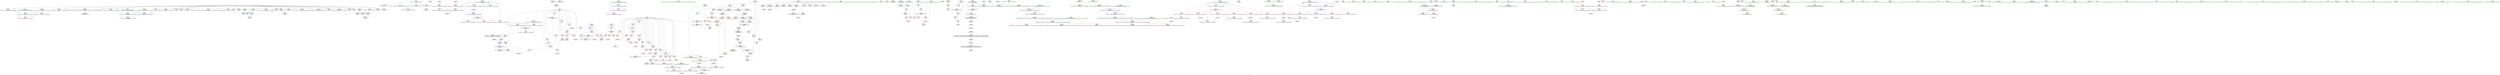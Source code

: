 digraph "SVFG" {
	label="SVFG";

	Node0x562039aa4140 [shape=record,color=grey,label="{NodeID: 0\nNullPtr}"];
	Node0x562039aa4140 -> Node0x562039aa7790[style=solid];
	Node0x562039aa4140 -> Node0x562039aa7890[style=solid];
	Node0x562039aa4140 -> Node0x562039aa7960[style=solid];
	Node0x562039aa4140 -> Node0x562039aa7a30[style=solid];
	Node0x562039aa4140 -> Node0x562039aa7b00[style=solid];
	Node0x562039aa4140 -> Node0x562039aa7bd0[style=solid];
	Node0x562039aa4140 -> Node0x562039aa7ca0[style=solid];
	Node0x562039aa4140 -> Node0x562039aa7d70[style=solid];
	Node0x562039aa4140 -> Node0x562039aa7e40[style=solid];
	Node0x562039aa4140 -> Node0x562039aa7f10[style=solid];
	Node0x562039aa4140 -> Node0x562039aa7fe0[style=solid];
	Node0x562039aa4140 -> Node0x562039aa80b0[style=solid];
	Node0x562039aa4140 -> Node0x562039aa8180[style=solid];
	Node0x562039aa4140 -> Node0x562039aacdc0[style=solid];
	Node0x562039aa4140 -> Node0x562039aace90[style=solid];
	Node0x562039aa4140 -> Node0x562039aacf60[style=solid];
	Node0x562039aa4140 -> Node0x562039aad030[style=solid];
	Node0x562039aa4140 -> Node0x562039aad100[style=solid];
	Node0x562039aa4140 -> Node0x562039aad1d0[style=solid];
	Node0x562039aa4140 -> Node0x562039aad2a0[style=solid];
	Node0x562039aa4140 -> Node0x562039aad370[style=solid];
	Node0x562039aa4140 -> Node0x562039aad440[style=solid];
	Node0x562039aa4140 -> Node0x562039aad510[style=solid];
	Node0x562039aa4140 -> Node0x562039ab7940[style=solid];
	Node0x562039b0d0b0 [shape=record,color=black,label="{NodeID: 692\n337 = PHI()\n}"];
	Node0x562039ac7e00 [shape=record,color=grey,label="{NodeID: 526\n275 = cmp(268, 274, )\n}"];
	Node0x562039ab7340 [shape=record,color=blue,label="{NodeID: 277\n17\<--9\nj\<--\nGlob }"];
	Node0x562039ab7340 -> Node0x562039ae3260[style=dashed];
	Node0x562039aaaf00 [shape=record,color=red,label="{NodeID: 194\n349\<--15\n\<--i\nmain\n}"];
	Node0x562039aaaf00 -> Node0x562039ac8b80[style=solid];
	Node0x562039aa7f10 [shape=record,color=black,label="{NodeID: 111\n307\<--3\nargv\<--dummyVal\nmain\n1st arg main }"];
	Node0x562039aa7f10 -> Node0x562039ab8b50[style=solid];
	Node0x562039aa5ee0 [shape=record,color=green,label="{NodeID: 28\n26\<--27\nsz\<--sz_field_insensitive\nGlob }"];
	Node0x562039aa5ee0 -> Node0x562039aaf550[style=solid];
	Node0x562039aa5ee0 -> Node0x562039aaf620[style=solid];
	Node0x562039b0f020 [shape=record,color=black,label="{NodeID: 720\n306 = PHI()\n0th arg main }"];
	Node0x562039b0f020 -> Node0x562039ab8a80[style=solid];
	Node0x562039ab8b50 [shape=record,color=blue,label="{NodeID: 305\n312\<--307\nargv.addr\<--argv\nmain\n}"];
	Node0x562039aac5c0 [shape=record,color=red,label="{NodeID: 222\n206\<--127\nnrvo.val\<--nrvo\n_Z7patternNSt7__cxx1112basic_stringIcSt11char_traitsIcESaIcEEE\n}"];
	Node0x562039aae1d0 [shape=record,color=black,label="{NodeID: 139\n274\<--273\nconv7\<--\n_Z5gsizeNSt7__cxx1112basic_stringIcSt11char_traitsIcESaIcEEEi\n}"];
	Node0x562039aae1d0 -> Node0x562039ac7e00[style=solid];
	Node0x562039aa89e0 [shape=record,color=green,label="{NodeID: 56\n236\<--237\n_Z5gsizeNSt7__cxx1112basic_stringIcSt11char_traitsIcESaIcEEEi\<--_Z5gsizeNSt7__cxx1112basic_stringIcSt11char_traitsIcESaIcEEEi_field_insensitive\n}"];
	Node0x562039ac5580 [shape=record,color=grey,label="{NodeID: 499\n436 = Binary(435, 170, )\n}"];
	Node0x562039ac5580 -> Node0x562039ab96b0[style=solid];
	Node0x562039aba210 [shape=record,color=blue,label="{NodeID: 333\n17\<--527\nj\<--inc73\nmain\n}"];
	Node0x562039aba210 -> Node0x562039aabe70[style=dashed];
	Node0x562039aba210 -> Node0x562039aabf40[style=dashed];
	Node0x562039aba210 -> Node0x562039aac010[style=dashed];
	Node0x562039aba210 -> Node0x562039ab9920[style=dashed];
	Node0x562039aba210 -> Node0x562039aba210[style=dashed];
	Node0x562039aba210 -> Node0x562039ae3260[style=dashed];
	Node0x562039ab5cc0 [shape=record,color=red,label="{NodeID: 250\n487\<--486\n\<--arrayidx54\nmain\n}"];
	Node0x562039ab5cc0 -> Node0x562039ab9e00[style=solid];
	Node0x562039aaf890 [shape=record,color=purple,label="{NodeID: 167\n87\<--30\n\<--_Z1aB5cxx11\n__cxx_global_var_init.1\n}"];
	Node0x562039aaf890 -> Node0x562039ac9180[style=solid];
	Node0x562039aaa2b0 [shape=record,color=green,label="{NodeID: 84\n580\<--581\n_ZSteqIcEN9__gnu_cxx11__enable_ifIXsr9__is_charIT_EE7__valueEbE6__typeERKNSt7__cxx1112basic_stringIS2_St11char_traitsIS2_ESaIS2_EEESC_\<--_ZSteqIcEN9__gnu_cxx11__enable_ifIXsr9__is_charIT_EE7__valueEbE6__typeERKNSt7__cxx1112basic_stringIS2_St11char_traitsIS2_ESaIS2_EEESC__field_insensitive\n}"];
	Node0x562039a92140 [shape=record,color=green,label="{NodeID: 1\n7\<--1\n__dso_handle\<--dummyObj\nGlob }"];
	Node0x562039b0d180 [shape=record,color=black,label="{NodeID: 693\n346 = PHI()\n}"];
	Node0x562039aed7a0 [shape=record,color=yellow,style=double,label="{NodeID: 610\n2V_1 = ENCHI(MR_2V_0)\npts\{99 \}\nFun[__cxx_global_array_dtor]}"];
	Node0x562039aed7a0 -> Node0x562039ab7a40[style=dashed];
	Node0x562039ac7f80 [shape=record,color=grey,label="{NodeID: 527\n110 = cmp(105, 109, )\n}"];
	Node0x562039ab7440 [shape=record,color=blue,label="{NodeID: 278\n19\<--9\nk\<--\nGlob }"];
	Node0x562039ab7440 -> Node0x562039ae3760[style=dashed];
	Node0x562039aaafd0 [shape=record,color=red,label="{NodeID: 195\n353\<--15\n\<--i\nmain\n}"];
	Node0x562039aaafd0 -> Node0x562039aae440[style=solid];
	Node0x562039aa7fe0 [shape=record,color=black,label="{NodeID: 112\n395\<--3\n\<--dummyVal\nmain\n}"];
	Node0x562039aa5fe0 [shape=record,color=green,label="{NodeID: 29\n28\<--29\nt\<--t_field_insensitive\nGlob |{|<s4>45}}"];
	Node0x562039aa5fe0 -> Node0x562039aac420[style=solid];
	Node0x562039aa5fe0 -> Node0x562039ab7640[style=solid];
	Node0x562039aa5fe0 -> Node0x562039ab9e00[style=solid];
	Node0x562039aa5fe0 -> Node0x562039ab9fa0[style=solid];
	Node0x562039aa5fe0:s4 -> Node0x562039b0f290[style=solid,color=red];
	Node0x562039b0f0f0 [shape=record,color=black,label="{NodeID: 721\n590 = PHI(515, )\n0th arg _ZSt3minIiERKT_S2_S2_ }"];
	Node0x562039b0f0f0 -> Node0x562039aba620[style=solid];
	Node0x562039ab8c20 [shape=record,color=blue,label="{NodeID: 306\n11\<--170\nTi\<--\nmain\n}"];
	Node0x562039ab8c20 -> Node0x562039ae2860[style=dashed];
	Node0x562039aac690 [shape=record,color=red,label="{NodeID: 223\n211\<--131\nexn\<--exn.slot\n_Z7patternNSt7__cxx1112basic_stringIcSt11char_traitsIcESaIcEEE\n}"];
	Node0x562039aae2a0 [shape=record,color=black,label="{NodeID: 140\n238\<--301\n_Z5gsizeNSt7__cxx1112basic_stringIcSt11char_traitsIcESaIcEEEi_ret\<--\n_Z5gsizeNSt7__cxx1112basic_stringIcSt11char_traitsIcESaIcEEEi\n|{<s0>41}}"];
	Node0x562039aae2a0:s0 -> Node0x562039b0d680[style=solid,color=blue];
	Node0x562039aa8ae0 [shape=record,color=green,label="{NodeID: 57\n241\<--242\nretval\<--retval_field_insensitive\n_Z5gsizeNSt7__cxx1112basic_stringIcSt11char_traitsIcESaIcEEEi\n}"];
	Node0x562039aa8ae0 -> Node0x562039ab4fc0[style=solid];
	Node0x562039aa8ae0 -> Node0x562039ab85a0[style=solid];
	Node0x562039aa8ae0 -> Node0x562039ab88e0[style=solid];
	Node0x562039ac5700 [shape=record,color=grey,label="{NodeID: 500\n411 = Binary(410, 170, )\n}"];
	Node0x562039ac5700 -> Node0x562039ab9440[style=solid];
	Node0x562039aba2e0 [shape=record,color=blue,label="{NodeID: 334\n15\<--532\ni\<--inc76\nmain\n}"];
	Node0x562039aba2e0 -> Node0x562039aab650[style=dashed];
	Node0x562039aba2e0 -> Node0x562039aab720[style=dashed];
	Node0x562039aba2e0 -> Node0x562039aab7f0[style=dashed];
	Node0x562039aba2e0 -> Node0x562039aab8c0[style=dashed];
	Node0x562039aba2e0 -> Node0x562039aab990[style=dashed];
	Node0x562039aba2e0 -> Node0x562039aaba60[style=dashed];
	Node0x562039aba2e0 -> Node0x562039aba2e0[style=dashed];
	Node0x562039aba2e0 -> Node0x562039ae2d60[style=dashed];
	Node0x562039ab5d90 [shape=record,color=red,label="{NodeID: 251\n498\<--497\n\<--arrayidx59\nmain\n}"];
	Node0x562039ab5d90 -> Node0x562039ac6000[style=solid];
	Node0x562039aaf960 [shape=record,color=purple,label="{NodeID: 168\n101\<--30\n\<--_Z1aB5cxx11\n__cxx_global_array_dtor\n}"];
	Node0x562039aaa3b0 [shape=record,color=green,label="{NodeID: 85\n592\<--593\nretval\<--retval_field_insensitive\n_ZSt3minIiERKT_S2_S2_\n}"];
	Node0x562039aaa3b0 -> Node0x562039ab61a0[style=solid];
	Node0x562039aaa3b0 -> Node0x562039aba7c0[style=solid];
	Node0x562039aaa3b0 -> Node0x562039aba890[style=solid];
	Node0x562039aa4250 [shape=record,color=green,label="{NodeID: 2\n9\<--1\n\<--dummyObj\nCan only get source location for instruction, argument, global var or function.}"];
	Node0x562039b0d250 [shape=record,color=black,label="{NodeID: 694\n356 = PHI()\n}"];
	Node0x562039aed8b0 [shape=record,color=yellow,style=double,label="{NodeID: 611\n22V_1 = ENCHI(MR_22V_0)\npts\{1 \}\nFun[main]}"];
	Node0x562039aed8b0 -> Node0x562039aac4f0[style=dashed];
	Node0x562039ac8100 [shape=record,color=grey,label="{NodeID: 528\n344 = cmp(342, 343, )\n}"];
	Node0x562039ab7540 [shape=record,color=blue,label="{NodeID: 279\n24\<--9\nfa\<--\nGlob }"];
	Node0x562039ab7540 -> Node0x562039ae3c60[style=dashed];
	Node0x562039aab0a0 [shape=record,color=red,label="{NodeID: 196\n360\<--15\n\<--i\nmain\n}"];
	Node0x562039aab0a0 -> Node0x562039ac6f00[style=solid];
	Node0x562039aa80b0 [shape=record,color=black,label="{NodeID: 113\n396\<--3\n\<--dummyVal\nmain\n}"];
	Node0x562039aa80b0 -> Node0x562039ab9100[style=solid];
	Node0x562039aa60e0 [shape=record,color=green,label="{NodeID: 30\n30\<--33\n_Z1aB5cxx11\<--_Z1aB5cxx11_field_insensitive\nGlob }"];
	Node0x562039aa60e0 -> Node0x562039aaf6f0[style=solid];
	Node0x562039aa60e0 -> Node0x562039aaf7c0[style=solid];
	Node0x562039aa60e0 -> Node0x562039aaf890[style=solid];
	Node0x562039aa60e0 -> Node0x562039aaf960[style=solid];
	Node0x562039aa60e0 -> Node0x562039aafa30[style=solid];
	Node0x562039aa60e0 -> Node0x562039aafb00[style=solid];
	Node0x562039aa60e0 -> Node0x562039aafbd0[style=solid];
	Node0x562039aa60e0 -> Node0x562039aafca0[style=solid];
	Node0x562039aa60e0 -> Node0x562039aafd70[style=solid];
	Node0x562039aa60e0 -> Node0x562039aafe40[style=solid];
	Node0x562039b0f290 [shape=record,color=black,label="{NodeID: 722\n591 = PHI(28, )\n1st arg _ZSt3minIiERKT_S2_S2_ }"];
	Node0x562039b0f290 -> Node0x562039aba6f0[style=solid];
	Node0x562039adec60 [shape=record,color=black,label="{NodeID: 556\nMR_50V_8 = PHI(MR_50V_9, MR_50V_7, )\npts\{230000 \}\n|{|<s6>45}}"];
	Node0x562039adec60 -> Node0x562039ab5cc0[style=dashed];
	Node0x562039adec60 -> Node0x562039ab5e60[style=dashed];
	Node0x562039adec60 -> Node0x562039ab5f30[style=dashed];
	Node0x562039adec60 -> Node0x562039aba140[style=dashed];
	Node0x562039adec60 -> Node0x562039adec60[style=dashed];
	Node0x562039adec60 -> Node0x562039ada760[style=dashed];
	Node0x562039adec60:s6 -> Node0x562039aeea90[style=dashed,color=red];
	Node0x562039ab8cf0 [shape=record,color=blue,label="{NodeID: 307\n15\<--170\ni\<--\nmain\n}"];
	Node0x562039ab8cf0 -> Node0x562039aaaf00[style=dashed];
	Node0x562039ab8cf0 -> Node0x562039aaafd0[style=dashed];
	Node0x562039ab8cf0 -> Node0x562039aab0a0[style=dashed];
	Node0x562039ab8cf0 -> Node0x562039ab8dc0[style=dashed];
	Node0x562039ab8cf0 -> Node0x562039ab8f60[style=dashed];
	Node0x562039aac760 [shape=record,color=red,label="{NodeID: 224\n212\<--133\nsel\<--ehselector.slot\n_Z7patternNSt7__cxx1112basic_stringIcSt11char_traitsIcESaIcEEE\n}"];
	Node0x562039aae370 [shape=record,color=black,label="{NodeID: 141\n334\<--331\ncall\<--\nmain\n}"];
	Node0x562039aa8bb0 [shape=record,color=green,label="{NodeID: 58\n243\<--244\ngn.addr\<--gn.addr_field_insensitive\n_Z5gsizeNSt7__cxx1112basic_stringIcSt11char_traitsIcESaIcEEEi\n}"];
	Node0x562039aa8bb0 -> Node0x562039ab5090[style=solid];
	Node0x562039aa8bb0 -> Node0x562039ab8190[style=solid];
	Node0x562039ac5880 [shape=record,color=grey,label="{NodeID: 501\n643 = Binary(642, 205, )\n}"];
	Node0x562039ac5880 -> Node0x562039ac4fe0[style=solid];
	Node0x562039aba3b0 [shape=record,color=blue,label="{NodeID: 335\n11\<--543\nTi\<--inc82\nmain\n}"];
	Node0x562039aba3b0 -> Node0x562039ae2860[style=dashed];
	Node0x562039ab5e60 [shape=record,color=red,label="{NodeID: 252\n519\<--516\n\<--call68\nmain\n}"];
	Node0x562039ab5e60 -> Node0x562039aba140[style=solid];
	Node0x562039aafa30 [shape=record,color=purple,label="{NodeID: 169\n102\<--30\n\<--_Z1aB5cxx11\n__cxx_global_array_dtor\n}"];
	Node0x562039aafa30 -> Node0x5620398115d0[style=solid];
	Node0x562039aaa480 [shape=record,color=green,label="{NodeID: 86\n594\<--595\n__a.addr\<--__a.addr_field_insensitive\n_ZSt3minIiERKT_S2_S2_\n}"];
	Node0x562039aaa480 -> Node0x562039ab6270[style=solid];
	Node0x562039aaa480 -> Node0x562039ab6340[style=solid];
	Node0x562039aaa480 -> Node0x562039aba620[style=solid];
	Node0x562039aa42e0 [shape=record,color=green,label="{NodeID: 3\n37\<--1\n.str\<--dummyObj\nGlob }"];
	Node0x562039b0d320 [shape=record,color=black,label="{NodeID: 695\n369 = PHI()\n}"];
	Node0x562039aed9c0 [shape=record,color=yellow,style=double,label="{NodeID: 612\n24V_1 = ENCHI(MR_24V_0)\npts\{10 \}\nFun[main]}"];
	Node0x562039aed9c0 -> Node0x562039ab07c0[style=dashed];
	Node0x562039ac8280 [shape=record,color=grey,label="{NodeID: 529\n493 = cmp(491, 492, )\n}"];
	Node0x562039ab7640 [shape=record,color=blue,label="{NodeID: 280\n28\<--9\nt\<--\nGlob }"];
	Node0x562039ab7640 -> Node0x562039ada260[style=dashed];
	Node0x562039aab170 [shape=record,color=red,label="{NodeID: 197\n378\<--15\n\<--i\nmain\n}"];
	Node0x562039aab170 -> Node0x562039ac8700[style=solid];
	Node0x562039aa8180 [shape=record,color=black,label="{NodeID: 114\n398\<--3\n\<--dummyVal\nmain\n}"];
	Node0x562039aa8180 -> Node0x562039ab91d0[style=solid];
	Node0x562039aa61e0 [shape=record,color=green,label="{NodeID: 31\n34\<--36\n_Z8smallestB5cxx11\<--_Z8smallestB5cxx11_field_insensitive\nGlob |{|<s1>33}}"];
	Node0x562039aa61e0 -> Node0x562039aad6b0[style=solid];
	Node0x562039aa61e0:s1 -> Node0x562039b0e9a0[style=solid,color=red];
	Node0x562039b0f3d0 [shape=record,color=black,label="{NodeID: 723\n125 = PHI(314, 322, )\n0th arg _Z7patternNSt7__cxx1112basic_stringIcSt11char_traitsIcESaIcEEE }"];
	Node0x562039ab8dc0 [shape=record,color=blue,label="{NodeID: 308\n15\<--361\ni\<--inc\nmain\n}"];
	Node0x562039ab8dc0 -> Node0x562039aaaf00[style=dashed];
	Node0x562039ab8dc0 -> Node0x562039aaafd0[style=dashed];
	Node0x562039ab8dc0 -> Node0x562039aab0a0[style=dashed];
	Node0x562039ab8dc0 -> Node0x562039ab8dc0[style=dashed];
	Node0x562039ab8dc0 -> Node0x562039ab8f60[style=dashed];
	Node0x562039aac830 [shape=record,color=red,label="{NodeID: 225\n151\<--135\n\<--i\n_Z7patternNSt7__cxx1112basic_stringIcSt11char_traitsIcESaIcEEE\n}"];
	Node0x562039aac830 -> Node0x562039aad9b0[style=solid];
	Node0x562039aae440 [shape=record,color=black,label="{NodeID: 142\n354\<--353\nidxprom\<--\nmain\n}"];
	Node0x562039aa8c80 [shape=record,color=green,label="{NodeID: 59\n245\<--246\ngroups\<--groups_field_insensitive\n_Z5gsizeNSt7__cxx1112basic_stringIcSt11char_traitsIcESaIcEEEi\n}"];
	Node0x562039aa8c80 -> Node0x562039ab5160[style=solid];
	Node0x562039aa8c80 -> Node0x562039ab5230[style=solid];
	Node0x562039aa8c80 -> Node0x562039ab8330[style=solid];
	Node0x562039aa8c80 -> Node0x562039ab84d0[style=solid];
	Node0x562039ac5a00 [shape=record,color=grey,label="{NodeID: 502\n201 = Binary(200, 170, )\n}"];
	Node0x562039ac5a00 -> Node0x562039ab7ff0[style=solid];
	Node0x562039aba480 [shape=record,color=blue,label="{NodeID: 336\n571\<--569\n__lhs.addr\<--__lhs\n_ZStneIcSt11char_traitsIcESaIcEEbRKNSt7__cxx1112basic_stringIT_T0_T1_EESA_\n}"];
	Node0x562039aba480 -> Node0x562039ab6000[style=dashed];
	Node0x562039ab5f30 [shape=record,color=red,label="{NodeID: 253\n538\<--537\n\<--arrayidx79\nmain\n}"];
	Node0x562039aafb00 [shape=record,color=purple,label="{NodeID: 170\n109\<--30\n\<--_Z1aB5cxx11\n__cxx_global_array_dtor\n}"];
	Node0x562039aafb00 -> Node0x562039ac7f80[style=solid];
	Node0x562039aaa550 [shape=record,color=green,label="{NodeID: 87\n596\<--597\n__b.addr\<--__b.addr_field_insensitive\n_ZSt3minIiERKT_S2_S2_\n}"];
	Node0x562039aaa550 -> Node0x562039ab6410[style=solid];
	Node0x562039aaa550 -> Node0x562039ab64e0[style=solid];
	Node0x562039aaa550 -> Node0x562039aba6f0[style=solid];
	Node0x562039aa4b80 [shape=record,color=green,label="{NodeID: 4\n39\<--1\n.str.3\<--dummyObj\nGlob }"];
	Node0x562039b0d420 [shape=record,color=black,label="{NodeID: 696\n387 = PHI(568, )\n}"];
	Node0x562039ac8400 [shape=record,color=grey,label="{NodeID: 530\n282 = cmp(280, 281, )\n}"];
	Node0x562039ab7740 [shape=record,color=blue,label="{NodeID: 281\n710\<--50\nllvm.global_ctors_0\<--\nGlob }"];
	Node0x562039aab240 [shape=record,color=red,label="{NodeID: 198\n382\<--15\n\<--i\nmain\n}"];
	Node0x562039aab240 -> Node0x562039aae510[style=solid];
	Node0x562039aacdc0 [shape=record,color=black,label="{NodeID: 115\n402\<--3\n\<--dummyVal\nmain\n}"];
	Node0x562039aa62e0 [shape=record,color=green,label="{NodeID: 32\n49\<--53\nllvm.global_ctors\<--llvm.global_ctors_field_insensitive\nGlob }"];
	Node0x562039aa62e0 -> Node0x562039ab0320[style=solid];
	Node0x562039aa62e0 -> Node0x562039ab0420[style=solid];
	Node0x562039aa62e0 -> Node0x562039ab0520[style=solid];
	Node0x562039b0f790 [shape=record,color=black,label="{NodeID: 724\n126 = PHI(316, 324, )\n1st arg _Z7patternNSt7__cxx1112basic_stringIcSt11char_traitsIcESaIcEEE }"];
	Node0x562039ab8e90 [shape=record,color=blue,label="{NodeID: 309\n24\<--9\nfa\<--\nmain\n}"];
	Node0x562039ab8e90 -> Node0x562039aac350[style=dashed];
	Node0x562039ab8e90 -> Node0x562039ab9030[style=dashed];
	Node0x562039ab8e90 -> Node0x562039ae3c60[style=dashed];
	Node0x562039aac900 [shape=record,color=red,label="{NodeID: 226\n158\<--135\n\<--i\n_Z7patternNSt7__cxx1112basic_stringIcSt11char_traitsIcESaIcEEE\n}"];
	Node0x562039aac900 -> Node0x562039ac9480[style=solid];
	Node0x562039aae510 [shape=record,color=black,label="{NodeID: 143\n383\<--382\nidxprom13\<--\nmain\n}"];
	Node0x562039aa8d50 [shape=record,color=green,label="{NodeID: 60\n247\<--248\ngsz\<--gsz_field_insensitive\n_Z5gsizeNSt7__cxx1112basic_stringIcSt11char_traitsIcESaIcEEEi\n}"];
	Node0x562039aa8d50 -> Node0x562039ab5300[style=solid];
	Node0x562039aa8d50 -> Node0x562039ab53d0[style=solid];
	Node0x562039aa8d50 -> Node0x562039ab54a0[style=solid];
	Node0x562039aa8d50 -> Node0x562039ab8260[style=solid];
	Node0x562039aa8d50 -> Node0x562039ab8670[style=solid];
	Node0x562039aa8d50 -> Node0x562039ab8740[style=solid];
	Node0x562039ac5b80 [shape=record,color=grey,label="{NodeID: 503\n295 = Binary(294, 170, )\n}"];
	Node0x562039ac5b80 -> Node0x562039ab8810[style=solid];
	Node0x562039aba550 [shape=record,color=blue,label="{NodeID: 337\n573\<--570\n__rhs.addr\<--__rhs\n_ZStneIcSt11char_traitsIcESaIcEEbRKNSt7__cxx1112basic_stringIT_T0_T1_EESA_\n}"];
	Node0x562039aba550 -> Node0x562039ab60d0[style=dashed];
	Node0x562039ab6000 [shape=record,color=red,label="{NodeID: 254\n577\<--571\n\<--__lhs.addr\n_ZStneIcSt11char_traitsIcESaIcEEbRKNSt7__cxx1112basic_stringIT_T0_T1_EESA_\n|{<s0>48}}"];
	Node0x562039ab6000:s0 -> Node0x562039b0e780[style=solid,color=red];
	Node0x562039aafbd0 [shape=record,color=purple,label="{NodeID: 171\n355\<--30\narrayidx\<--_Z1aB5cxx11\nmain\n}"];
	Node0x562039aaa620 [shape=record,color=green,label="{NodeID: 88\n617\<--618\n__lhs.addr\<--__lhs.addr_field_insensitive\n_ZSteqIcEN9__gnu_cxx11__enable_ifIXsr9__is_charIT_EE7__valueEbE6__typeERKNSt7__cxx1112basic_stringIS2_St11char_traitsIS2_ESaIS2_EEESC_\n}"];
	Node0x562039aaa620 -> Node0x562039ab6750[style=solid];
	Node0x562039aaa620 -> Node0x562039ab6820[style=solid];
	Node0x562039aaa620 -> Node0x562039ab68f0[style=solid];
	Node0x562039aaa620 -> Node0x562039aba960[style=solid];
	Node0x562039aa4c10 [shape=record,color=green,label="{NodeID: 5\n41\<--1\n.str.4\<--dummyObj\nGlob }"];
	Node0x562039b0d580 [shape=record,color=black,label="{NodeID: 697\n445 = PHI()\n}"];
	Node0x562039b0d580 -> Node0x562039ac9300[style=solid];
	Node0x562039aedb80 [shape=record,color=yellow,style=double,label="{NodeID: 614\n28V_1 = ENCHI(MR_28V_0)\npts\{14 \}\nFun[main]}"];
	Node0x562039aedb80 -> Node0x562039ab0bd0[style=dashed];
	Node0x562039aedb80 -> Node0x562039ab0ca0[style=dashed];
	Node0x562039aedb80 -> Node0x562039aaad60[style=dashed];
	Node0x562039aedb80 -> Node0x562039aaae30[style=dashed];
	Node0x562039ac8580 [shape=record,color=grey,label="{NodeID: 531\n481 = cmp(480, 482, )\n}"];
	Node0x562039ab7840 [shape=record,color=blue,label="{NodeID: 282\n711\<--51\nllvm.global_ctors_1\<--_GLOBAL__sub_I_xcwgf666_0_0.cpp\nGlob }"];
	Node0x562039aab310 [shape=record,color=red,label="{NodeID: 199\n410\<--15\n\<--i\nmain\n}"];
	Node0x562039aab310 -> Node0x562039ac5700[style=solid];
	Node0x562039aace90 [shape=record,color=black,label="{NodeID: 116\n403\<--3\n\<--dummyVal\nmain\n}"];
	Node0x562039aace90 -> Node0x562039ab92a0[style=solid];
	Node0x562039aa63e0 [shape=record,color=green,label="{NodeID: 33\n54\<--55\n__cxx_global_var_init\<--__cxx_global_var_init_field_insensitive\n}"];
	Node0x562039ab8f60 [shape=record,color=blue,label="{NodeID: 310\n15\<--376\ni\<--\nmain\n}"];
	Node0x562039ab8f60 -> Node0x562039aab170[style=dashed];
	Node0x562039ab8f60 -> Node0x562039aab240[style=dashed];
	Node0x562039ab8f60 -> Node0x562039aab310[style=dashed];
	Node0x562039ab8f60 -> Node0x562039ab9440[style=dashed];
	Node0x562039ab8f60 -> Node0x562039ab9510[style=dashed];
	Node0x562039ab8f60 -> Node0x562039ae2d60[style=dashed];
	Node0x562039aac9d0 [shape=record,color=red,label="{NodeID: 227\n161\<--135\n\<--i\n_Z7patternNSt7__cxx1112basic_stringIcSt11char_traitsIcESaIcEEE\n}"];
	Node0x562039aac9d0 -> Node0x562039aada80[style=solid];
	Node0x562039aae5e0 [shape=record,color=black,label="{NodeID: 144\n430\<--429\nidxprom27\<--\nmain\n}"];
	Node0x562039aa8e20 [shape=record,color=green,label="{NodeID: 61\n249\<--250\ni\<--i_field_insensitive\n_Z5gsizeNSt7__cxx1112basic_stringIcSt11char_traitsIcESaIcEEEi\n}"];
	Node0x562039aa8e20 -> Node0x562039ab5570[style=solid];
	Node0x562039aa8e20 -> Node0x562039ab5640[style=solid];
	Node0x562039aa8e20 -> Node0x562039ab5710[style=solid];
	Node0x562039aa8e20 -> Node0x562039ab57e0[style=solid];
	Node0x562039aa8e20 -> Node0x562039ab58b0[style=solid];
	Node0x562039aa8e20 -> Node0x562039ab8400[style=solid];
	Node0x562039aa8e20 -> Node0x562039ab8810[style=solid];
	Node0x562039ac5d00 [shape=record,color=grey,label="{NodeID: 504\n521 = Binary(520, 170, )\n}"];
	Node0x562039ac5d00 -> Node0x562039aaeb90[style=solid];
	Node0x562039aba620 [shape=record,color=blue,label="{NodeID: 338\n594\<--590\n__a.addr\<--__a\n_ZSt3minIiERKT_S2_S2_\n}"];
	Node0x562039aba620 -> Node0x562039ab6270[style=dashed];
	Node0x562039aba620 -> Node0x562039ab6340[style=dashed];
	Node0x562039ab60d0 [shape=record,color=red,label="{NodeID: 255\n578\<--573\n\<--__rhs.addr\n_ZStneIcSt11char_traitsIcESaIcEEbRKNSt7__cxx1112basic_stringIT_T0_T1_EESA_\n|{<s0>48}}"];
	Node0x562039ab60d0:s0 -> Node0x562039b0e890[style=solid,color=red];
	Node0x562039aafca0 [shape=record,color=purple,label="{NodeID: 172\n364\<--30\n\<--_Z1aB5cxx11\nmain\n}"];
	Node0x562039aaa6f0 [shape=record,color=green,label="{NodeID: 89\n619\<--620\n__rhs.addr\<--__rhs.addr_field_insensitive\n_ZSteqIcEN9__gnu_cxx11__enable_ifIXsr9__is_charIT_EE7__valueEbE6__typeERKNSt7__cxx1112basic_stringIS2_St11char_traitsIS2_ESaIS2_EEESC_\n}"];
	Node0x562039aaa6f0 -> Node0x562039ab69c0[style=solid];
	Node0x562039aaa6f0 -> Node0x562039ab6a90[style=solid];
	Node0x562039aaa6f0 -> Node0x562039abaa30[style=solid];
	Node0x562039aa4ca0 [shape=record,color=green,label="{NodeID: 6\n43\<--1\nstdin\<--dummyObj\nGlob }"];
	Node0x562039b0d680 [shape=record,color=black,label="{NodeID: 698\n460 = PHI(238, )\n}"];
	Node0x562039b0d680 -> Node0x562039ab99f0[style=solid];
	Node0x562039ac8700 [shape=record,color=grey,label="{NodeID: 532\n380 = cmp(378, 379, )\n}"];
	Node0x562039ab7940 [shape=record,color=blue, style = dotted,label="{NodeID: 283\n712\<--3\nllvm.global_ctors_2\<--dummyVal\nGlob }"];
	Node0x562039aab3e0 [shape=record,color=red,label="{NodeID: 200\n425\<--15\n\<--i\nmain\n}"];
	Node0x562039aab3e0 -> Node0x562039ac8d00[style=solid];
	Node0x562039aacf60 [shape=record,color=black,label="{NodeID: 117\n405\<--3\n\<--dummyVal\nmain\n}"];
	Node0x562039aacf60 -> Node0x562039ab9370[style=solid];
	Node0x562039aa64e0 [shape=record,color=green,label="{NodeID: 34\n58\<--59\n_ZNSt8ios_base4InitC1Ev\<--_ZNSt8ios_base4InitC1Ev_field_insensitive\n}"];
	Node0x562039ab9030 [shape=record,color=blue,label="{NodeID: 311\n24\<--170\nfa\<--\nmain\n}"];
	Node0x562039ab9030 -> Node0x562039aac350[style=dashed];
	Node0x562039ab9030 -> Node0x562039ae3c60[style=dashed];
	Node0x562039aacaa0 [shape=record,color=red,label="{NodeID: 228\n168\<--135\n\<--i\n_Z7patternNSt7__cxx1112basic_stringIcSt11char_traitsIcESaIcEEE\n}"];
	Node0x562039aacaa0 -> Node0x562039ac6300[style=solid];
	Node0x562039aae6b0 [shape=record,color=black,label="{NodeID: 145\n444\<--443\nconv\<--\nmain\n}"];
	Node0x562039aae6b0 -> Node0x562039ac9300[style=solid];
	Node0x562039aa8ef0 [shape=record,color=green,label="{NodeID: 62\n303\<--304\nmain\<--main_field_insensitive\n}"];
	Node0x562039ac5e80 [shape=record,color=grey,label="{NodeID: 505\n290 = Binary(289, 170, )\n}"];
	Node0x562039ac5e80 -> Node0x562039ab8740[style=solid];
	Node0x562039aba6f0 [shape=record,color=blue,label="{NodeID: 339\n596\<--591\n__b.addr\<--__b\n_ZSt3minIiERKT_S2_S2_\n}"];
	Node0x562039aba6f0 -> Node0x562039ab6410[style=dashed];
	Node0x562039aba6f0 -> Node0x562039ab64e0[style=dashed];
	Node0x562039ab61a0 [shape=record,color=red,label="{NodeID: 256\n612\<--592\n\<--retval\n_ZSt3minIiERKT_S2_S2_\n}"];
	Node0x562039ab61a0 -> Node0x562039aaed30[style=solid];
	Node0x562039aafd70 [shape=record,color=purple,label="{NodeID: 173\n384\<--30\narrayidx14\<--_Z1aB5cxx11\nmain\n}"];
	Node0x562039aaa7c0 [shape=record,color=green,label="{NodeID: 90\n625\<--626\n_ZNKSt7__cxx1112basic_stringIcSt11char_traitsIcESaIcEE4sizeEv\<--_ZNKSt7__cxx1112basic_stringIcSt11char_traitsIcESaIcEE4sizeEv_field_insensitive\n}"];
	Node0x562039aa4d30 [shape=record,color=green,label="{NodeID: 7\n44\<--1\n_ZSt3cin\<--dummyObj\nGlob }"];
	Node0x562039b0d850 [shape=record,color=black,label="{NodeID: 699\n501 = PHI()\n}"];
	Node0x562039b0d850 -> Node0x562039ac6600[style=solid];
	Node0x562039ac8880 [shape=record,color=grey,label="{NodeID: 533\n671 = cmp(670, 672, )\n}"];
	Node0x562039ab7a40 [shape=record,color=blue,label="{NodeID: 284\n98\<--97\n.addr\<--\n__cxx_global_array_dtor\n}"];
	Node0x562039aab4b0 [shape=record,color=red,label="{NodeID: 201\n429\<--15\n\<--i\nmain\n}"];
	Node0x562039aab4b0 -> Node0x562039aae5e0[style=solid];
	Node0x562039aad030 [shape=record,color=black,label="{NodeID: 118\n471\<--3\n\<--dummyVal\nmain\n}"];
	Node0x562039aa65e0 [shape=record,color=green,label="{NodeID: 35\n64\<--65\n__cxa_atexit\<--__cxa_atexit_field_insensitive\n}"];
	Node0x562039ab9100 [shape=record,color=blue,label="{NodeID: 312\n318\<--396\nexn.slot\<--\nmain\n}"];
	Node0x562039ab9100 -> Node0x562039ab5b20[style=dashed];
	Node0x562039aacb70 [shape=record,color=red,label="{NodeID: 229\n177\<--135\n\<--i\n_Z7patternNSt7__cxx1112basic_stringIcSt11char_traitsIcESaIcEEE\n}"];
	Node0x562039aacb70 -> Node0x562039aaddc0[style=solid];
	Node0x562039aae780 [shape=record,color=black,label="{NodeID: 146\n455\<--454\nidxprom40\<--\nmain\n}"];
	Node0x562039aa8ff0 [shape=record,color=green,label="{NodeID: 63\n308\<--309\nretval\<--retval_field_insensitive\nmain\n}"];
	Node0x562039aa8ff0 -> Node0x562039ab89b0[style=solid];
	Node0x562039ac6000 [shape=record,color=grey,label="{NodeID: 506\n500 = Binary(498, 499, )\n}"];
	Node0x562039aba7c0 [shape=record,color=blue,label="{NodeID: 340\n592\<--606\nretval\<--\n_ZSt3minIiERKT_S2_S2_\n}"];
	Node0x562039aba7c0 -> Node0x562039ada940[style=dashed];
	Node0x562039ab6270 [shape=record,color=red,label="{NodeID: 257\n602\<--594\n\<--__a.addr\n_ZSt3minIiERKT_S2_S2_\n}"];
	Node0x562039ab6270 -> Node0x562039ab6680[style=solid];
	Node0x562039aafe40 [shape=record,color=purple,label="{NodeID: 174\n456\<--30\narrayidx41\<--_Z1aB5cxx11\nmain\n}"];
	Node0x562039aaa8c0 [shape=record,color=green,label="{NodeID: 91\n633\<--634\n_ZNKSt7__cxx1112basic_stringIcSt11char_traitsIcESaIcEE4dataEv\<--_ZNKSt7__cxx1112basic_stringIcSt11char_traitsIcESaIcEE4dataEv_field_insensitive\n}"];
	Node0x562039aa4dc0 [shape=record,color=green,label="{NodeID: 8\n45\<--1\n.str.5\<--dummyObj\nGlob }"];
	Node0x562039b0d920 [shape=record,color=black,label="{NodeID: 700\n516 = PHI(589, )\n}"];
	Node0x562039b0d920 -> Node0x562039ab5e60[style=solid];
	Node0x562039ac8a00 [shape=record,color=grey,label="{NodeID: 534\n259 = cmp(257, 258, )\n}"];
	Node0x562039ab7b10 [shape=record,color=blue,label="{NodeID: 285\n127\<--138\nnrvo\<--\n_Z7patternNSt7__cxx1112basic_stringIcSt11char_traitsIcESaIcEEE\n}"];
	Node0x562039ab7b10 -> Node0x562039ab80c0[style=dashed];
	Node0x562039aab580 [shape=record,color=red,label="{NodeID: 202\n435\<--15\n\<--i\nmain\n}"];
	Node0x562039aab580 -> Node0x562039ac5580[style=solid];
	Node0x562039aad100 [shape=record,color=black,label="{NodeID: 119\n472\<--3\n\<--dummyVal\nmain\n}"];
	Node0x562039aad100 -> Node0x562039ab9b90[style=solid];
	Node0x562039aa66e0 [shape=record,color=green,label="{NodeID: 36\n63\<--69\n_ZNSt8ios_base4InitD1Ev\<--_ZNSt8ios_base4InitD1Ev_field_insensitive\n}"];
	Node0x562039aa66e0 -> Node0x562039aad7b0[style=solid];
	Node0x562039ab91d0 [shape=record,color=blue,label="{NodeID: 313\n320\<--398\nehselector.slot\<--\nmain\n}"];
	Node0x562039ab91d0 -> Node0x562039ab5bf0[style=dashed];
	Node0x562039aacc40 [shape=record,color=red,label="{NodeID: 230\n200\<--135\n\<--i\n_Z7patternNSt7__cxx1112basic_stringIcSt11char_traitsIcESaIcEEE\n}"];
	Node0x562039aacc40 -> Node0x562039ac5a00[style=solid];
	Node0x562039aae850 [shape=record,color=black,label="{NodeID: 147\n462\<--461\nidxprom45\<--\nmain\n}"];
	Node0x562039aa90c0 [shape=record,color=green,label="{NodeID: 64\n310\<--311\nargc.addr\<--argc.addr_field_insensitive\nmain\n}"];
	Node0x562039aa90c0 -> Node0x562039ab8a80[style=solid];
	Node0x562039ac6180 [shape=record,color=grey,label="{NodeID: 507\n527 = Binary(526, 170, )\n}"];
	Node0x562039ac6180 -> Node0x562039aba210[style=solid];
	Node0x562039aba890 [shape=record,color=blue,label="{NodeID: 341\n592\<--609\nretval\<--\n_ZSt3minIiERKT_S2_S2_\n}"];
	Node0x562039aba890 -> Node0x562039ada940[style=dashed];
	Node0x562039ab6340 [shape=record,color=red,label="{NodeID: 258\n609\<--594\n\<--__a.addr\n_ZSt3minIiERKT_S2_S2_\n}"];
	Node0x562039ab6340 -> Node0x562039aba890[style=solid];
	Node0x562039aaff10 [shape=record,color=purple,label="{NodeID: 175\n142\<--37\n\<--.str\n_Z7patternNSt7__cxx1112basic_stringIcSt11char_traitsIcESaIcEEE\n}"];
	Node0x562039aaa9c0 [shape=record,color=green,label="{NodeID: 92\n640\<--641\n_ZNSt11char_traitsIcE7compareEPKcS2_m\<--_ZNSt11char_traitsIcE7compareEPKcS2_m_field_insensitive\n}"];
	Node0x562039aa4e50 [shape=record,color=green,label="{NodeID: 9\n47\<--1\n.str.6\<--dummyObj\nGlob }"];
	Node0x562039b0da90 [shape=record,color=black,label="{NodeID: 701\n579 = PHI(614, )\n}"];
	Node0x562039b0da90 -> Node0x562039ac7380[style=solid];
	Node0x562039ac8b80 [shape=record,color=grey,label="{NodeID: 535\n351 = cmp(349, 350, )\n}"];
	Node0x562039ab7be0 [shape=record,color=blue,label="{NodeID: 286\n135\<--9\ni\<--\n_Z7patternNSt7__cxx1112basic_stringIcSt11char_traitsIcESaIcEEE\n}"];
	Node0x562039ab7be0 -> Node0x562039ae5da0[style=dashed];
	Node0x562039aab650 [shape=record,color=red,label="{NodeID: 203\n443\<--15\n\<--i\nmain\n}"];
	Node0x562039aab650 -> Node0x562039aae6b0[style=solid];
	Node0x562039aad1d0 [shape=record,color=black,label="{NodeID: 120\n474\<--3\n\<--dummyVal\nmain\n}"];
	Node0x562039aad1d0 -> Node0x562039ab9c60[style=solid];
	Node0x562039aa67e0 [shape=record,color=green,label="{NodeID: 37\n76\<--77\n__cxx_global_var_init.1\<--__cxx_global_var_init.1_field_insensitive\n}"];
	Node0x562039ab92a0 [shape=record,color=blue,label="{NodeID: 314\n318\<--403\nexn.slot\<--\nmain\n}"];
	Node0x562039ab92a0 -> Node0x562039ab5b20[style=dashed];
	Node0x562039ab4d90 [shape=record,color=red,label="{NodeID: 231\n166\<--163\n\<--call5\n_Z7patternNSt7__cxx1112basic_stringIcSt11char_traitsIcESaIcEEE\n}"];
	Node0x562039ab4d90 -> Node0x562039aadb50[style=solid];
	Node0x562039aae920 [shape=record,color=black,label="{NodeID: 148\n485\<--484\nidxprom53\<--\nmain\n}"];
	Node0x562039aa9190 [shape=record,color=green,label="{NodeID: 65\n312\<--313\nargv.addr\<--argv.addr_field_insensitive\nmain\n}"];
	Node0x562039aa9190 -> Node0x562039ab8b50[style=solid];
	Node0x562039ac6300 [shape=record,color=grey,label="{NodeID: 508\n169 = Binary(168, 170, )\n}"];
	Node0x562039ac6300 -> Node0x562039aadc20[style=solid];
	Node0x562039aba960 [shape=record,color=blue,label="{NodeID: 342\n617\<--615\n__lhs.addr\<--__lhs\n_ZSteqIcEN9__gnu_cxx11__enable_ifIXsr9__is_charIT_EE7__valueEbE6__typeERKNSt7__cxx1112basic_stringIS2_St11char_traitsIS2_ESaIS2_EEESC_\n}"];
	Node0x562039aba960 -> Node0x562039ab6750[style=dashed];
	Node0x562039aba960 -> Node0x562039ab6820[style=dashed];
	Node0x562039aba960 -> Node0x562039ab68f0[style=dashed];
	Node0x562039ab6410 [shape=record,color=red,label="{NodeID: 259\n600\<--596\n\<--__b.addr\n_ZSt3minIiERKT_S2_S2_\n}"];
	Node0x562039ab6410 -> Node0x562039ab65b0[style=solid];
	Node0x562039aaffe0 [shape=record,color=purple,label="{NodeID: 176\n332\<--39\n\<--.str.3\nmain\n}"];
	Node0x562039aaaac0 [shape=record,color=green,label="{NodeID: 93\n650\<--651\n__clang_call_terminate\<--__clang_call_terminate_field_insensitive\n}"];
	Node0x562039aa4ee0 [shape=record,color=green,label="{NodeID: 10\n50\<--1\n\<--dummyObj\nCan only get source location for instruction, argument, global var or function.}"];
	Node0x562039b0dbd0 [shape=record,color=black,label="{NodeID: 702\n624 = PHI()\n}"];
	Node0x562039b0dbd0 -> Node0x562039ac7680[style=solid];
	Node0x562039ac8d00 [shape=record,color=grey,label="{NodeID: 536\n426 = cmp(425, 427, )\n}"];
	Node0x562039ab7cb0 [shape=record,color=blue,label="{NodeID: 287\n131\<--186\nexn.slot\<--\n_Z7patternNSt7__cxx1112basic_stringIcSt11char_traitsIcESaIcEEE\n}"];
	Node0x562039ab7cb0 -> Node0x562039aac690[style=dashed];
	Node0x562039aab720 [shape=record,color=red,label="{NodeID: 204\n458\<--15\n\<--i\nmain\n}"];
	Node0x562039aab720 -> Node0x562039ac7200[style=solid];
	Node0x562039aad2a0 [shape=record,color=black,label="{NodeID: 121\n549\<--3\nlpad.val\<--dummyVal\nmain\n}"];
	Node0x562039aa68e0 [shape=record,color=green,label="{NodeID: 38\n84\<--85\n_ZNSt7__cxx1112basic_stringIcSt11char_traitsIcESaIcEEC1Ev\<--_ZNSt7__cxx1112basic_stringIcSt11char_traitsIcESaIcEEC1Ev_field_insensitive\n}"];
	Node0x562039ae1460 [shape=record,color=black,label="{NodeID: 564\nMR_34V_4 = PHI(MR_34V_5, MR_34V_2, )\npts\{20 \}\n}"];
	Node0x562039ae1460 -> Node0x562039ab9ed0[style=dashed];
	Node0x562039ae1460 -> Node0x562039ae1460[style=dashed];
	Node0x562039ae1460 -> Node0x562039ae3760[style=dashed];
	Node0x562039ab9370 [shape=record,color=blue,label="{NodeID: 315\n320\<--405\nehselector.slot\<--\nmain\n}"];
	Node0x562039ab9370 -> Node0x562039ab5bf0[style=dashed];
	Node0x562039ab4e20 [shape=record,color=red,label="{NodeID: 232\n173\<--172\n\<--call9\n_Z7patternNSt7__cxx1112basic_stringIcSt11char_traitsIcESaIcEEE\n}"];
	Node0x562039ab4e20 -> Node0x562039aadcf0[style=solid];
	Node0x562039aae9f0 [shape=record,color=black,label="{NodeID: 149\n496\<--495\nidxprom58\<--\nmain\n}"];
	Node0x562039aa9260 [shape=record,color=green,label="{NodeID: 66\n314\<--315\nref.tmp\<--ref.tmp_field_insensitive\nmain\n|{<s0>27}}"];
	Node0x562039aa9260:s0 -> Node0x562039b0f3d0[style=solid,color=red];
	Node0x562039ac6480 [shape=record,color=grey,label="{NodeID: 509\n270 = Binary(269, 170, )\n}"];
	Node0x562039ac6480 -> Node0x562039aae100[style=solid];
	Node0x562039abaa30 [shape=record,color=blue,label="{NodeID: 343\n619\<--616\n__rhs.addr\<--__rhs\n_ZSteqIcEN9__gnu_cxx11__enable_ifIXsr9__is_charIT_EE7__valueEbE6__typeERKNSt7__cxx1112basic_stringIS2_St11char_traitsIS2_ESaIS2_EEESC_\n}"];
	Node0x562039abaa30 -> Node0x562039ab69c0[style=dashed];
	Node0x562039abaa30 -> Node0x562039ab6a90[style=dashed];
	Node0x562039ab64e0 [shape=record,color=red,label="{NodeID: 260\n606\<--596\n\<--__b.addr\n_ZSt3minIiERKT_S2_S2_\n}"];
	Node0x562039ab64e0 -> Node0x562039aba7c0[style=solid];
	Node0x562039ab00b0 [shape=record,color=purple,label="{NodeID: 177\n333\<--41\n\<--.str.4\nmain\n}"];
	Node0x562039aaabc0 [shape=record,color=green,label="{NodeID: 94\n659\<--660\nretval\<--retval_field_insensitive\n_ZNSt11char_traitsIcE7compareEPKcS2_m\n}"];
	Node0x562039aaabc0 -> Node0x562039ab6b60[style=solid];
	Node0x562039aaabc0 -> Node0x562039abad70[style=solid];
	Node0x562039aaabc0 -> Node0x562039abae40[style=solid];
	Node0x562039aa4f70 [shape=record,color=green,label="{NodeID: 11\n138\<--1\n\<--dummyObj\nCan only get source location for instruction, argument, global var or function.}"];
	Node0x562039b0dca0 [shape=record,color=black,label="{NodeID: 703\n628 = PHI()\n}"];
	Node0x562039b0dca0 -> Node0x562039ac7680[style=solid];
	Node0x562039ac8e80 [shape=record,color=grey,label="{NodeID: 537\n415 = cmp(414, 9, )\n}"];
	Node0x562039ab7d80 [shape=record,color=blue,label="{NodeID: 288\n133\<--188\nehselector.slot\<--\n_Z7patternNSt7__cxx1112basic_stringIcSt11char_traitsIcESaIcEEE\n}"];
	Node0x562039ab7d80 -> Node0x562039aac760[style=dashed];
	Node0x562039aab7f0 [shape=record,color=red,label="{NodeID: 205\n484\<--15\n\<--i\nmain\n}"];
	Node0x562039aab7f0 -> Node0x562039aae920[style=solid];
	Node0x562039aad370 [shape=record,color=black,label="{NodeID: 122\n550\<--3\nlpad.val84\<--dummyVal\nmain\n}"];
	Node0x562039aa69e0 [shape=record,color=green,label="{NodeID: 39\n91\<--92\n__cxx_global_array_dtor\<--__cxx_global_array_dtor_field_insensitive\n}"];
	Node0x562039ae1960 [shape=record,color=black,label="{NodeID: 565\nMR_38V_4 = PHI(MR_38V_5, MR_38V_2, )\npts\{29 \}\n}"];
	Node0x562039ae1960 -> Node0x562039ab9e00[style=dashed];
	Node0x562039ae1960 -> Node0x562039ae1960[style=dashed];
	Node0x562039ae1960 -> Node0x562039ada260[style=dashed];
	Node0x562039ab9440 [shape=record,color=blue,label="{NodeID: 316\n15\<--411\ni\<--inc19\nmain\n}"];
	Node0x562039ab9440 -> Node0x562039aab170[style=dashed];
	Node0x562039ab9440 -> Node0x562039aab240[style=dashed];
	Node0x562039ab9440 -> Node0x562039aab310[style=dashed];
	Node0x562039ab9440 -> Node0x562039ab9440[style=dashed];
	Node0x562039ab9440 -> Node0x562039ab9510[style=dashed];
	Node0x562039ab9440 -> Node0x562039ae2d60[style=dashed];
	Node0x562039ab4ef0 [shape=record,color=red,label="{NodeID: 233\n180\<--179\n\<--call14\n_Z7patternNSt7__cxx1112basic_stringIcSt11char_traitsIcESaIcEEE\n}"];
	Node0x562039aaeac0 [shape=record,color=black,label="{NodeID: 150\n514\<--513\nidxprom66\<--add65\nmain\n}"];
	Node0x562039aa9330 [shape=record,color=green,label="{NodeID: 67\n316\<--317\nagg.tmp\<--agg.tmp_field_insensitive\nmain\n|{<s0>27}}"];
	Node0x562039aa9330:s0 -> Node0x562039b0f790[style=solid,color=red];
	Node0x562039ac6600 [shape=record,color=grey,label="{NodeID: 510\n505 = Binary(504, 501, )\n}"];
	Node0x562039ac6600 -> Node0x562039ab9fa0[style=solid];
	Node0x562039abab00 [shape=record,color=blue,label="{NodeID: 344\n661\<--656\n__s1.addr\<--__s1\n_ZNSt11char_traitsIcE7compareEPKcS2_m\n}"];
	Node0x562039abab00 -> Node0x562039ab6c30[style=dashed];
	Node0x562039ab65b0 [shape=record,color=red,label="{NodeID: 261\n601\<--600\n\<--\n_ZSt3minIiERKT_S2_S2_\n}"];
	Node0x562039ab65b0 -> Node0x562039ac7500[style=solid];
	Node0x562039ab0180 [shape=record,color=purple,label="{NodeID: 178\n418\<--45\n\<--.str.5\nmain\n}"];
	Node0x562039aaac90 [shape=record,color=green,label="{NodeID: 95\n661\<--662\n__s1.addr\<--__s1.addr_field_insensitive\n_ZNSt11char_traitsIcE7compareEPKcS2_m\n}"];
	Node0x562039aaac90 -> Node0x562039ab6c30[style=solid];
	Node0x562039aaac90 -> Node0x562039abab00[style=solid];
	Node0x562039aa5000 [shape=record,color=green,label="{NodeID: 12\n170\<--1\n\<--dummyObj\nCan only get source location for instruction, argument, global var or function.}"];
	Node0x562039b0dd70 [shape=record,color=black,label="{NodeID: 704\n632 = PHI()\n|{<s0>54}}"];
	Node0x562039b0dd70:s0 -> Node0x562039b0ebc0[style=solid,color=red];
	Node0x562039ac9000 [shape=record,color=grey,label="{NodeID: 538\n452 = cmp(450, 451, )\n}"];
	Node0x562039ab7e50 [shape=record,color=blue,label="{NodeID: 289\n131\<--193\nexn.slot\<--\n_Z7patternNSt7__cxx1112basic_stringIcSt11char_traitsIcESaIcEEE\n}"];
	Node0x562039ab7e50 -> Node0x562039aac690[style=dashed];
	Node0x562039aab8c0 [shape=record,color=red,label="{NodeID: 206\n512\<--15\n\<--i\nmain\n}"];
	Node0x562039aab8c0 -> Node0x562039ac6a80[style=solid];
	Node0x562039aad440 [shape=record,color=black,label="{NodeID: 123\n647\<--3\n\<--dummyVal\n_ZSteqIcEN9__gnu_cxx11__enable_ifIXsr9__is_charIT_EE7__valueEbE6__typeERKNSt7__cxx1112basic_stringIS2_St11char_traitsIS2_ESaIS2_EEESC_\n}"];
	Node0x562039aa6ae0 [shape=record,color=green,label="{NodeID: 40\n98\<--99\n.addr\<--.addr_field_insensitive\n__cxx_global_array_dtor\n}"];
	Node0x562039aa6ae0 -> Node0x562039ab7a40[style=solid];
	Node0x562039af0580 [shape=record,color=yellow,style=double,label="{NodeID: 649\nRETMU(2V_2)\npts\{99 \}\nFun[__cxx_global_array_dtor]}"];
	Node0x562039ab9510 [shape=record,color=blue,label="{NodeID: 317\n15\<--9\ni\<--\nmain\n}"];
	Node0x562039ab9510 -> Node0x562039aab3e0[style=dashed];
	Node0x562039ab9510 -> Node0x562039aab4b0[style=dashed];
	Node0x562039ab9510 -> Node0x562039aab580[style=dashed];
	Node0x562039ab9510 -> Node0x562039ab96b0[style=dashed];
	Node0x562039ab9510 -> Node0x562039ab9850[style=dashed];
	Node0x562039ab4fc0 [shape=record,color=red,label="{NodeID: 234\n301\<--241\n\<--retval\n_Z5gsizeNSt7__cxx1112basic_stringIcSt11char_traitsIcESaIcEEEi\n}"];
	Node0x562039ab4fc0 -> Node0x562039aae2a0[style=solid];
	Node0x562039aaeb90 [shape=record,color=black,label="{NodeID: 151\n522\<--521\nidxprom70\<--add69\nmain\n}"];
	Node0x562039aa9400 [shape=record,color=green,label="{NodeID: 68\n318\<--319\nexn.slot\<--exn.slot_field_insensitive\nmain\n}"];
	Node0x562039aa9400 -> Node0x562039ab5b20[style=solid];
	Node0x562039aa9400 -> Node0x562039ab9100[style=solid];
	Node0x562039aa9400 -> Node0x562039ab92a0[style=solid];
	Node0x562039aa9400 -> Node0x562039ab9b90[style=solid];
	Node0x562039b08c00 [shape=record,color=black,label="{NodeID: 677\n163 = PHI()\n}"];
	Node0x562039b08c00 -> Node0x562039ab4d90[style=solid];
	Node0x562039ac6780 [shape=record,color=grey,label="{NodeID: 511\n509 = Binary(508, 170, )\n}"];
	Node0x562039ac6780 -> Node0x562039aba070[style=solid];
	Node0x562039ababd0 [shape=record,color=blue,label="{NodeID: 345\n663\<--657\n__s2.addr\<--__s2\n_ZNSt11char_traitsIcE7compareEPKcS2_m\n}"];
	Node0x562039ababd0 -> Node0x562039ab6d00[style=dashed];
	Node0x562039ab6680 [shape=record,color=red,label="{NodeID: 262\n603\<--602\n\<--\n_ZSt3minIiERKT_S2_S2_\n}"];
	Node0x562039ab6680 -> Node0x562039ac7500[style=solid];
	Node0x562039ab0250 [shape=record,color=purple,label="{NodeID: 179\n539\<--47\n\<--.str.6\nmain\n}"];
	Node0x562039aa71f0 [shape=record,color=green,label="{NodeID: 96\n663\<--664\n__s2.addr\<--__s2.addr_field_insensitive\n_ZNSt11char_traitsIcE7compareEPKcS2_m\n}"];
	Node0x562039aa71f0 -> Node0x562039ab6d00[style=solid];
	Node0x562039aa71f0 -> Node0x562039ababd0[style=solid];
	Node0x562039aa5090 [shape=record,color=green,label="{NodeID: 13\n205\<--1\n\<--dummyObj\nCan only get source location for instruction, argument, global var or function.}"];
	Node0x562039b0de40 [shape=record,color=black,label="{NodeID: 705\n636 = PHI()\n|{<s0>54}}"];
	Node0x562039b0de40:s0 -> Node0x562039b0ecd0[style=solid,color=red];
	Node0x562039ac9180 [shape=record,color=grey,label="{NodeID: 539\n88 = cmp(82, 87, )\n}"];
	Node0x562039ab7f20 [shape=record,color=blue,label="{NodeID: 290\n133\<--195\nehselector.slot\<--\n_Z7patternNSt7__cxx1112basic_stringIcSt11char_traitsIcESaIcEEE\n}"];
	Node0x562039ab7f20 -> Node0x562039aac760[style=dashed];
	Node0x562039aab990 [shape=record,color=red,label="{NodeID: 207\n520\<--15\n\<--i\nmain\n}"];
	Node0x562039aab990 -> Node0x562039ac5d00[style=solid];
	Node0x562039aad510 [shape=record,color=black,label="{NodeID: 124\n648\<--3\n\<--dummyVal\n_ZSteqIcEN9__gnu_cxx11__enable_ifIXsr9__is_charIT_EE7__valueEbE6__typeERKNSt7__cxx1112basic_stringIS2_St11char_traitsIS2_ESaIS2_EEESC_\n|{<s0>55}}"];
	Node0x562039aad510:s0 -> Node0x562039b0e210[style=solid,color=red];
	Node0x562039aa6bb0 [shape=record,color=green,label="{NodeID: 41\n107\<--108\n_ZNSt7__cxx1112basic_stringIcSt11char_traitsIcESaIcEED1Ev\<--_ZNSt7__cxx1112basic_stringIcSt11char_traitsIcESaIcEED1Ev_field_insensitive\n}"];
	Node0x562039aa6bb0 -> Node0x562039aad8b0[style=solid];
	Node0x562039ab95e0 [shape=record,color=blue,label="{NodeID: 318\n431\<--433\narrayidx28\<--\nmain\n}"];
	Node0x562039ab95e0 -> Node0x562039ab95e0[style=dashed];
	Node0x562039ab95e0 -> Node0x562039ab9780[style=dashed];
	Node0x562039ab5090 [shape=record,color=red,label="{NodeID: 235\n281\<--243\n\<--gn.addr\n_Z5gsizeNSt7__cxx1112basic_stringIcSt11char_traitsIcESaIcEEEi\n}"];
	Node0x562039ab5090 -> Node0x562039ac8400[style=solid];
	Node0x562039aaec60 [shape=record,color=black,label="{NodeID: 152\n568\<--582\n_ZStneIcSt11char_traitsIcESaIcEEbRKNSt7__cxx1112basic_stringIT_T0_T1_EESA__ret\<--lnot\n_ZStneIcSt11char_traitsIcESaIcEEbRKNSt7__cxx1112basic_stringIT_T0_T1_EESA_\n|{<s0>33}}"];
	Node0x562039aaec60:s0 -> Node0x562039b0d420[style=solid,color=blue];
	Node0x562039aa94d0 [shape=record,color=green,label="{NodeID: 69\n320\<--321\nehselector.slot\<--ehselector.slot_field_insensitive\nmain\n}"];
	Node0x562039aa94d0 -> Node0x562039ab5bf0[style=solid];
	Node0x562039aa94d0 -> Node0x562039ab91d0[style=solid];
	Node0x562039aa94d0 -> Node0x562039ab9370[style=solid];
	Node0x562039aa94d0 -> Node0x562039ab9c60[style=solid];
	Node0x562039b07fb0 [shape=record,color=black,label="{NodeID: 678\n172 = PHI()\n}"];
	Node0x562039b07fb0 -> Node0x562039ab4e20[style=solid];
	Node0x562039ac6900 [shape=record,color=grey,label="{NodeID: 512\n532 = Binary(531, 170, )\n}"];
	Node0x562039ac6900 -> Node0x562039aba2e0[style=solid];
	Node0x562039abaca0 [shape=record,color=blue,label="{NodeID: 346\n665\<--658\n__n.addr\<--__n\n_ZNSt11char_traitsIcE7compareEPKcS2_m\n}"];
	Node0x562039abaca0 -> Node0x562039ab6dd0[style=dashed];
	Node0x562039abaca0 -> Node0x562039ab6ea0[style=dashed];
	Node0x562039ab6750 [shape=record,color=red,label="{NodeID: 263\n623\<--617\n\<--__lhs.addr\n_ZSteqIcEN9__gnu_cxx11__enable_ifIXsr9__is_charIT_EE7__valueEbE6__typeERKNSt7__cxx1112basic_stringIS2_St11char_traitsIS2_ESaIS2_EEESC_\n}"];
	Node0x562039ab0320 [shape=record,color=purple,label="{NodeID: 180\n710\<--49\nllvm.global_ctors_0\<--llvm.global_ctors\nGlob }"];
	Node0x562039ab0320 -> Node0x562039ab7740[style=solid];
	Node0x562039aa72c0 [shape=record,color=green,label="{NodeID: 97\n665\<--666\n__n.addr\<--__n.addr_field_insensitive\n_ZNSt11char_traitsIcE7compareEPKcS2_m\n}"];
	Node0x562039aa72c0 -> Node0x562039ab6dd0[style=solid];
	Node0x562039aa72c0 -> Node0x562039ab6ea0[style=solid];
	Node0x562039aa72c0 -> Node0x562039abaca0[style=solid];
	Node0x562039aa5120 [shape=record,color=green,label="{NodeID: 14\n376\<--1\n\<--dummyObj\nCan only get source location for instruction, argument, global var or function.}"];
	Node0x562039b0df40 [shape=record,color=black,label="{NodeID: 706\n638 = PHI()\n|{<s0>54}}"];
	Node0x562039b0df40:s0 -> Node0x562039b0ee10[style=solid,color=red];
	Node0x562039aee360 [shape=record,color=yellow,style=double,label="{NodeID: 623\n46V_1 = ENCHI(MR_46V_0)\npts\{319 \}\nFun[main]}"];
	Node0x562039aee360 -> Node0x562039ab9100[style=dashed];
	Node0x562039aee360 -> Node0x562039ab92a0[style=dashed];
	Node0x562039aee360 -> Node0x562039ab9b90[style=dashed];
	Node0x562039ac9300 [shape=record,color=grey,label="{NodeID: 540\n446 = cmp(444, 445, )\n}"];
	Node0x562039ab7ff0 [shape=record,color=blue,label="{NodeID: 291\n135\<--201\ni\<--inc\n_Z7patternNSt7__cxx1112basic_stringIcSt11char_traitsIcESaIcEEE\n}"];
	Node0x562039ab7ff0 -> Node0x562039ae5da0[style=dashed];
	Node0x562039aaba60 [shape=record,color=red,label="{NodeID: 208\n531\<--15\n\<--i\nmain\n}"];
	Node0x562039aaba60 -> Node0x562039ac6900[style=solid];
	Node0x562039aad5e0 [shape=record,color=black,label="{NodeID: 125\n305\<--9\nmain_ret\<--\nmain\n}"];
	Node0x562039aa6cb0 [shape=record,color=green,label="{NodeID: 42\n115\<--116\n__cxx_global_var_init.2\<--__cxx_global_var_init.2_field_insensitive\n}"];
	Node0x562039ae2860 [shape=record,color=black,label="{NodeID: 568\nMR_26V_3 = PHI(MR_26V_4, MR_26V_2, )\npts\{12 \}\n}"];
	Node0x562039ae2860 -> Node0x562039ab0890[style=dashed];
	Node0x562039ae2860 -> Node0x562039ab0960[style=dashed];
	Node0x562039ae2860 -> Node0x562039ab0a30[style=dashed];
	Node0x562039ae2860 -> Node0x562039ab0b00[style=dashed];
	Node0x562039ae2860 -> Node0x562039aba3b0[style=dashed];
	Node0x562039ab96b0 [shape=record,color=blue,label="{NodeID: 319\n15\<--436\ni\<--inc30\nmain\n}"];
	Node0x562039ab96b0 -> Node0x562039aab3e0[style=dashed];
	Node0x562039ab96b0 -> Node0x562039aab4b0[style=dashed];
	Node0x562039ab96b0 -> Node0x562039aab580[style=dashed];
	Node0x562039ab96b0 -> Node0x562039ab96b0[style=dashed];
	Node0x562039ab96b0 -> Node0x562039ab9850[style=dashed];
	Node0x562039ab5160 [shape=record,color=red,label="{NodeID: 236\n277\<--245\n\<--groups\n_Z5gsizeNSt7__cxx1112basic_stringIcSt11char_traitsIcESaIcEEEi\n}"];
	Node0x562039ab5160 -> Node0x562039ac6d80[style=solid];
	Node0x562039aaed30 [shape=record,color=black,label="{NodeID: 153\n589\<--612\n_ZSt3minIiERKT_S2_S2__ret\<--\n_ZSt3minIiERKT_S2_S2_\n|{<s0>45}}"];
	Node0x562039aaed30:s0 -> Node0x562039b0d920[style=solid,color=blue];
	Node0x562039aa95a0 [shape=record,color=green,label="{NodeID: 70\n322\<--323\nref.tmp11\<--ref.tmp11_field_insensitive\nmain\n|{<s0>32|<s1>33}}"];
	Node0x562039aa95a0:s0 -> Node0x562039b0f3d0[style=solid,color=red];
	Node0x562039aa95a0:s1 -> Node0x562039b0eab0[style=solid,color=red];
	Node0x562039b0c380 [shape=record,color=black,label="{NodeID: 679\n179 = PHI()\n}"];
	Node0x562039b0c380 -> Node0x562039ab4ef0[style=solid];
	Node0x562039ac6a80 [shape=record,color=grey,label="{NodeID: 513\n513 = Binary(512, 170, )\n}"];
	Node0x562039ac6a80 -> Node0x562039aaeac0[style=solid];
	Node0x562039abad70 [shape=record,color=blue,label="{NodeID: 347\n659\<--9\nretval\<--\n_ZNSt11char_traitsIcE7compareEPKcS2_m\n}"];
	Node0x562039abad70 -> Node0x562039add860[style=dashed];
	Node0x562039ab6820 [shape=record,color=red,label="{NodeID: 264\n631\<--617\n\<--__lhs.addr\n_ZSteqIcEN9__gnu_cxx11__enable_ifIXsr9__is_charIT_EE7__valueEbE6__typeERKNSt7__cxx1112basic_stringIS2_St11char_traitsIS2_ESaIS2_EEESC_\n}"];
	Node0x562039ab0420 [shape=record,color=purple,label="{NodeID: 181\n711\<--49\nllvm.global_ctors_1\<--llvm.global_ctors\nGlob }"];
	Node0x562039ab0420 -> Node0x562039ab7840[style=solid];
	Node0x562039aa7390 [shape=record,color=green,label="{NodeID: 98\n680\<--681\nmemcmp\<--memcmp_field_insensitive\n}"];
	Node0x562039aa51e0 [shape=record,color=green,label="{NodeID: 15\n427\<--1\n\<--dummyObj\nCan only get source location for instruction, argument, global var or function.}"];
	Node0x562039b0e040 [shape=record,color=black,label="{NodeID: 707\n679 = PHI()\n}"];
	Node0x562039b0e040 -> Node0x562039abae40[style=solid];
	Node0x562039aee440 [shape=record,color=yellow,style=double,label="{NodeID: 624\n48V_1 = ENCHI(MR_48V_0)\npts\{321 \}\nFun[main]}"];
	Node0x562039aee440 -> Node0x562039ab91d0[style=dashed];
	Node0x562039aee440 -> Node0x562039ab9370[style=dashed];
	Node0x562039aee440 -> Node0x562039ab9c60[style=dashed];
	Node0x562039ac9480 [shape=record,color=grey,label="{NodeID: 541\n159 = cmp(158, 9, )\n}"];
	Node0x562039ab80c0 [shape=record,color=blue,label="{NodeID: 292\n127\<--205\nnrvo\<--\n_Z7patternNSt7__cxx1112basic_stringIcSt11char_traitsIcESaIcEEE\n}"];
	Node0x562039ab80c0 -> Node0x562039aac5c0[style=dashed];
	Node0x562039aabb30 [shape=record,color=red,label="{NodeID: 209\n450\<--17\n\<--j\nmain\n}"];
	Node0x562039aabb30 -> Node0x562039ac9000[style=solid];
	Node0x562039aad6b0 [shape=record,color=black,label="{NodeID: 126\n35\<--34\n\<--_Z8smallestB5cxx11\nCan only get source location for instruction, argument, global var or function.}"];
	Node0x562039aa6db0 [shape=record,color=green,label="{NodeID: 43\n122\<--123\n_Z7patternNSt7__cxx1112basic_stringIcSt11char_traitsIcESaIcEEE\<--_Z7patternNSt7__cxx1112basic_stringIcSt11char_traitsIcESaIcEEE_field_insensitive\n}"];
	Node0x562039ae2d60 [shape=record,color=black,label="{NodeID: 569\nMR_30V_2 = PHI(MR_30V_9, MR_30V_1, )\npts\{16 \}\n}"];
	Node0x562039ae2d60 -> Node0x562039ab8cf0[style=dashed];
	Node0x562039ab9780 [shape=record,color=blue,label="{NodeID: 320\n439\<--9\n\<--\nmain\n}"];
	Node0x562039ab9780 -> Node0x562039ab5f30[style=dashed];
	Node0x562039ab9780 -> Node0x562039adec60[style=dashed];
	Node0x562039ab9780 -> Node0x562039ada760[style=dashed];
	Node0x562039ab5230 [shape=record,color=red,label="{NodeID: 237\n280\<--245\n\<--groups\n_Z5gsizeNSt7__cxx1112basic_stringIcSt11char_traitsIcESaIcEEEi\n}"];
	Node0x562039ab5230 -> Node0x562039ac8400[style=solid];
	Node0x562039aaee00 [shape=record,color=black,label="{NodeID: 154\n614\<--645\n_ZSteqIcEN9__gnu_cxx11__enable_ifIXsr9__is_charIT_EE7__valueEbE6__typeERKNSt7__cxx1112basic_stringIS2_St11char_traitsIS2_ESaIS2_EEESC__ret\<--\n_ZSteqIcEN9__gnu_cxx11__enable_ifIXsr9__is_charIT_EE7__valueEbE6__typeERKNSt7__cxx1112basic_stringIS2_St11char_traitsIS2_ESaIS2_EEESC_\n|{<s0>48}}"];
	Node0x562039aaee00:s0 -> Node0x562039b0da90[style=solid,color=blue];
	Node0x562039aa9670 [shape=record,color=green,label="{NodeID: 71\n324\<--325\nagg.tmp12\<--agg.tmp12_field_insensitive\nmain\n|{<s0>32}}"];
	Node0x562039aa9670:s0 -> Node0x562039b0f790[style=solid,color=red];
	Node0x562039b0c480 [shape=record,color=black,label="{NodeID: 680\n181 = PHI()\n}"];
	Node0x562039ac6c00 [shape=record,color=grey,label="{NodeID: 514\n543 = Binary(542, 170, )\n}"];
	Node0x562039ac6c00 -> Node0x562039aba3b0[style=solid];
	Node0x562039abae40 [shape=record,color=blue,label="{NodeID: 348\n659\<--679\nretval\<--call\n_ZNSt11char_traitsIcE7compareEPKcS2_m\n}"];
	Node0x562039abae40 -> Node0x562039add860[style=dashed];
	Node0x562039ab68f0 [shape=record,color=red,label="{NodeID: 265\n637\<--617\n\<--__lhs.addr\n_ZSteqIcEN9__gnu_cxx11__enable_ifIXsr9__is_charIT_EE7__valueEbE6__typeERKNSt7__cxx1112basic_stringIS2_St11char_traitsIS2_ESaIS2_EEESC_\n}"];
	Node0x562039ab0520 [shape=record,color=purple,label="{NodeID: 182\n712\<--49\nllvm.global_ctors_2\<--llvm.global_ctors\nGlob }"];
	Node0x562039ab0520 -> Node0x562039ab7940[style=solid];
	Node0x562039aa7490 [shape=record,color=green,label="{NodeID: 99\n691\<--692\n__cxa_begin_catch\<--__cxa_begin_catch_field_insensitive\n}"];
	Node0x562039aa52e0 [shape=record,color=green,label="{NodeID: 16\n433\<--1\n\<--dummyObj\nCan only get source location for instruction, argument, global var or function.}"];
	Node0x562039b0e140 [shape=record,color=black,label="{NodeID: 708\n690 = PHI()\n}"];
	Node0x562039adaa70 [shape=record,color=black,label="{NodeID: 542\nMR_16V_3 = PHI(MR_16V_5, MR_16V_2, )\npts\{246 \}\n}"];
	Node0x562039adaa70 -> Node0x562039ab5160[style=dashed];
	Node0x562039adaa70 -> Node0x562039ab84d0[style=dashed];
	Node0x562039adaa70 -> Node0x562039adaa70[style=dashed];
	Node0x562039adaa70 -> Node0x562039adc960[style=dashed];
	Node0x562039ab8190 [shape=record,color=blue,label="{NodeID: 293\n243\<--240\ngn.addr\<--gn\n_Z5gsizeNSt7__cxx1112basic_stringIcSt11char_traitsIcESaIcEEEi\n}"];
	Node0x562039ab8190 -> Node0x562039ab5090[style=dashed];
	Node0x562039aabc00 [shape=record,color=red,label="{NodeID: 210\n454\<--17\n\<--j\nmain\n}"];
	Node0x562039aabc00 -> Node0x562039aae780[style=solid];
	Node0x562039aad7b0 [shape=record,color=black,label="{NodeID: 127\n62\<--63\n\<--_ZNSt8ios_base4InitD1Ev\nCan only get source location for instruction, argument, global var or function.}"];
	Node0x562039aa6eb0 [shape=record,color=green,label="{NodeID: 44\n127\<--128\nnrvo\<--nrvo_field_insensitive\n_Z7patternNSt7__cxx1112basic_stringIcSt11char_traitsIcESaIcEEE\n}"];
	Node0x562039aa6eb0 -> Node0x562039aac5c0[style=solid];
	Node0x562039aa6eb0 -> Node0x562039ab7b10[style=solid];
	Node0x562039aa6eb0 -> Node0x562039ab80c0[style=solid];
	Node0x562039ae3260 [shape=record,color=black,label="{NodeID: 570\nMR_32V_2 = PHI(MR_32V_3, MR_32V_1, )\npts\{18 \}\n}"];
	Node0x562039ae3260 -> Node0x562039ab9920[style=dashed];
	Node0x562039ae3260 -> Node0x562039ae3260[style=dashed];
	Node0x562039ab9850 [shape=record,color=blue,label="{NodeID: 321\n15\<--9\ni\<--\nmain\n}"];
	Node0x562039ab9850 -> Node0x562039aab650[style=dashed];
	Node0x562039ab9850 -> Node0x562039aab720[style=dashed];
	Node0x562039ab9850 -> Node0x562039aab7f0[style=dashed];
	Node0x562039ab9850 -> Node0x562039aab8c0[style=dashed];
	Node0x562039ab9850 -> Node0x562039aab990[style=dashed];
	Node0x562039ab9850 -> Node0x562039aaba60[style=dashed];
	Node0x562039ab9850 -> Node0x562039aba2e0[style=dashed];
	Node0x562039ab9850 -> Node0x562039ae2d60[style=dashed];
	Node0x562039ab5300 [shape=record,color=red,label="{NodeID: 238\n284\<--247\n\<--gsz\n_Z5gsizeNSt7__cxx1112basic_stringIcSt11char_traitsIcESaIcEEEi\n}"];
	Node0x562039ab5300 -> Node0x562039ab85a0[style=solid];
	Node0x562039aaeed0 [shape=record,color=black,label="{NodeID: 155\n655\<--684\n_ZNSt11char_traitsIcE7compareEPKcS2_m_ret\<--\n_ZNSt11char_traitsIcE7compareEPKcS2_m\n|{<s0>54}}"];
	Node0x562039aaeed0:s0 -> Node0x562039b0cd20[style=solid,color=blue];
	Node0x562039aa9740 [shape=record,color=green,label="{NodeID: 72\n326\<--327\nagg.tmp39\<--agg.tmp39_field_insensitive\nmain\n|{<s0>41}}"];
	Node0x562039aa9740:s0 -> Node0x562039b0e410[style=solid,color=red];
	Node0x562039b0c550 [shape=record,color=black,label="{NodeID: 681\n419 = PHI()\n}"];
	Node0x562039ac6d80 [shape=record,color=grey,label="{NodeID: 515\n278 = Binary(277, 170, )\n}"];
	Node0x562039ac6d80 -> Node0x562039ab84d0[style=solid];
	Node0x562039ab69c0 [shape=record,color=red,label="{NodeID: 266\n627\<--619\n\<--__rhs.addr\n_ZSteqIcEN9__gnu_cxx11__enable_ifIXsr9__is_charIT_EE7__valueEbE6__typeERKNSt7__cxx1112basic_stringIS2_St11char_traitsIS2_ESaIS2_EEESC_\n}"];
	Node0x562039ab0620 [shape=record,color=purple,label="{NodeID: 183\n82\<--81\narrayctor.next\<--arrayctor.cur\n__cxx_global_var_init.1\n}"];
	Node0x562039ab0620 -> Node0x562039ac4a40[style=solid];
	Node0x562039ab0620 -> Node0x562039ac9180[style=solid];
	Node0x562039aa7590 [shape=record,color=green,label="{NodeID: 100\n694\<--695\n_ZSt9terminatev\<--_ZSt9terminatev_field_insensitive\n}"];
	Node0x562039aa53e0 [shape=record,color=green,label="{NodeID: 17\n482\<--1\n\<--dummyObj\nCan only get source location for instruction, argument, global var or function.}"];
	Node0x562039b0e210 [shape=record,color=black,label="{NodeID: 709\n689 = PHI(648, )\n0th arg __clang_call_terminate }"];
	Node0x562039adab60 [shape=record,color=black,label="{NodeID: 543\nMR_18V_3 = PHI(MR_18V_5, MR_18V_2, )\npts\{248 \}\n}"];
	Node0x562039adab60 -> Node0x562039ab5300[style=dashed];
	Node0x562039adab60 -> Node0x562039ab53d0[style=dashed];
	Node0x562039adab60 -> Node0x562039ab54a0[style=dashed];
	Node0x562039adab60 -> Node0x562039ab8670[style=dashed];
	Node0x562039adab60 -> Node0x562039ab8740[style=dashed];
	Node0x562039ab8260 [shape=record,color=blue,label="{NodeID: 294\n247\<--9\ngsz\<--\n_Z5gsizeNSt7__cxx1112basic_stringIcSt11char_traitsIcESaIcEEEi\n}"];
	Node0x562039ab8260 -> Node0x562039adab60[style=dashed];
	Node0x562039aabcd0 [shape=record,color=red,label="{NodeID: 211\n461\<--17\n\<--j\nmain\n}"];
	Node0x562039aabcd0 -> Node0x562039aae850[style=solid];
	Node0x562039aad8b0 [shape=record,color=black,label="{NodeID: 128\n120\<--107\n\<--_ZNSt7__cxx1112basic_stringIcSt11char_traitsIcESaIcEED1Ev\nCan only get source location for instruction, argument, global var or function.}"];
	Node0x562039aa6f80 [shape=record,color=green,label="{NodeID: 45\n129\<--130\nref.tmp\<--ref.tmp_field_insensitive\n_Z7patternNSt7__cxx1112basic_stringIcSt11char_traitsIcESaIcEEE\n}"];
	Node0x562039ae3760 [shape=record,color=black,label="{NodeID: 571\nMR_34V_2 = PHI(MR_34V_3, MR_34V_1, )\npts\{20 \}\n}"];
	Node0x562039ae3760 -> Node0x562039ae1460[style=dashed];
	Node0x562039ae3760 -> Node0x562039ae3760[style=dashed];
	Node0x562039ab9920 [shape=record,color=blue,label="{NodeID: 322\n17\<--170\nj\<--\nmain\n}"];
	Node0x562039ab9920 -> Node0x562039aabb30[style=dashed];
	Node0x562039ab9920 -> Node0x562039aabc00[style=dashed];
	Node0x562039ab9920 -> Node0x562039aabcd0[style=dashed];
	Node0x562039ab9920 -> Node0x562039aabda0[style=dashed];
	Node0x562039ab9920 -> Node0x562039ab9ac0[style=dashed];
	Node0x562039ab9920 -> Node0x562039ab9d30[style=dashed];
	Node0x562039ab53d0 [shape=record,color=red,label="{NodeID: 239\n289\<--247\n\<--gsz\n_Z5gsizeNSt7__cxx1112basic_stringIcSt11char_traitsIcESaIcEEEi\n}"];
	Node0x562039ab53d0 -> Node0x562039ac5e80[style=solid];
	Node0x562039aaefa0 [shape=record,color=purple,label="{NodeID: 156\n60\<--4\n\<--_ZStL8__ioinit\n__cxx_global_var_init\n}"];
	Node0x562039aa9810 [shape=record,color=green,label="{NodeID: 73\n335\<--336\nfreopen\<--freopen_field_insensitive\n}"];
	Node0x562039b0c620 [shape=record,color=black,label="{NodeID: 682\n61 = PHI()\n}"];
	Node0x562039ac6f00 [shape=record,color=grey,label="{NodeID: 516\n361 = Binary(360, 170, )\n}"];
	Node0x562039ac6f00 -> Node0x562039ab8dc0[style=solid];
	Node0x562039ab6a90 [shape=record,color=red,label="{NodeID: 267\n635\<--619\n\<--__rhs.addr\n_ZSteqIcEN9__gnu_cxx11__enable_ifIXsr9__is_charIT_EE7__valueEbE6__typeERKNSt7__cxx1112basic_stringIS2_St11char_traitsIS2_ESaIS2_EEESC_\n}"];
	Node0x562039ab06f0 [shape=record,color=purple,label="{NodeID: 184\n105\<--104\narraydestroy.element\<--arraydestroy.elementPast\n__cxx_global_array_dtor\n}"];
	Node0x562039ab06f0 -> Node0x5620398115d0[style=solid];
	Node0x562039ab06f0 -> Node0x562039ac7f80[style=solid];
	Node0x562039aa7690 [shape=record,color=green,label="{NodeID: 101\n51\<--704\n_GLOBAL__sub_I_xcwgf666_0_0.cpp\<--_GLOBAL__sub_I_xcwgf666_0_0.cpp_field_insensitive\n}"];
	Node0x562039aa7690 -> Node0x562039ab7840[style=solid];
	Node0x562039aa54e0 [shape=record,color=green,label="{NodeID: 18\n672\<--1\n\<--dummyObj\nCan only get source location for instruction, argument, global var or function.}"];
	Node0x562039b0e410 [shape=record,color=black,label="{NodeID: 710\n239 = PHI(326, )\n0th arg _Z5gsizeNSt7__cxx1112basic_stringIcSt11char_traitsIcESaIcEEEi }"];
	Node0x562039aee6e0 [shape=record,color=yellow,style=double,label="{NodeID: 627\n38V_1 = ENCHI(MR_38V_0)\npts\{29 \}\nFun[_ZSt3minIiERKT_S2_S2_]}"];
	Node0x562039aee6e0 -> Node0x562039ab65b0[style=dashed];
	Node0x562039adb060 [shape=record,color=black,label="{NodeID: 544\nMR_20V_3 = PHI(MR_20V_4, MR_20V_2, )\npts\{250 \}\n}"];
	Node0x562039adb060 -> Node0x562039ab5570[style=dashed];
	Node0x562039adb060 -> Node0x562039ab5640[style=dashed];
	Node0x562039adb060 -> Node0x562039ab5710[style=dashed];
	Node0x562039adb060 -> Node0x562039ab57e0[style=dashed];
	Node0x562039adb060 -> Node0x562039ab58b0[style=dashed];
	Node0x562039adb060 -> Node0x562039ab8810[style=dashed];
	Node0x562039ab8330 [shape=record,color=blue,label="{NodeID: 295\n245\<--9\ngroups\<--\n_Z5gsizeNSt7__cxx1112basic_stringIcSt11char_traitsIcESaIcEEEi\n}"];
	Node0x562039ab8330 -> Node0x562039adaa70[style=dashed];
	Node0x562039aabda0 [shape=record,color=red,label="{NodeID: 212\n467\<--17\n\<--j\nmain\n}"];
	Node0x562039aabda0 -> Node0x562039ac7080[style=solid];
	Node0x562039aad9b0 [shape=record,color=black,label="{NodeID: 129\n152\<--151\nconv\<--\n_Z7patternNSt7__cxx1112basic_stringIcSt11char_traitsIcESaIcEEE\n}"];
	Node0x562039aad9b0 -> Node0x562039ac7980[style=solid];
	Node0x562039aa7050 [shape=record,color=green,label="{NodeID: 46\n131\<--132\nexn.slot\<--exn.slot_field_insensitive\n_Z7patternNSt7__cxx1112basic_stringIcSt11char_traitsIcESaIcEEE\n}"];
	Node0x562039aa7050 -> Node0x562039aac690[style=solid];
	Node0x562039aa7050 -> Node0x562039ab7cb0[style=solid];
	Node0x562039aa7050 -> Node0x562039ab7e50[style=solid];
	Node0x562039ae3c60 [shape=record,color=black,label="{NodeID: 572\nMR_36V_2 = PHI(MR_36V_5, MR_36V_1, )\npts\{25 \}\n}"];
	Node0x562039ae3c60 -> Node0x562039ab8e90[style=dashed];
	Node0x562039ab99f0 [shape=record,color=blue,label="{NodeID: 323\n463\<--460\narrayidx46\<--call44\nmain\n}"];
	Node0x562039ab99f0 -> Node0x562039ae6770[style=dashed];
	Node0x562039ab54a0 [shape=record,color=red,label="{NodeID: 240\n298\<--247\n\<--gsz\n_Z5gsizeNSt7__cxx1112basic_stringIcSt11char_traitsIcESaIcEEEi\n}"];
	Node0x562039ab54a0 -> Node0x562039ab88e0[style=solid];
	Node0x562039aaf070 [shape=record,color=purple,label="{NodeID: 157\n431\<--21\narrayidx28\<--dp\nmain\n}"];
	Node0x562039aaf070 -> Node0x562039ab95e0[style=solid];
	Node0x562039aa9910 [shape=record,color=green,label="{NodeID: 74\n338\<--339\n_ZNSirsERi\<--_ZNSirsERi_field_insensitive\n}"];
	Node0x562039b0c720 [shape=record,color=black,label="{NodeID: 683\n90 = PHI()\n}"];
	Node0x562039ac7080 [shape=record,color=grey,label="{NodeID: 517\n468 = Binary(467, 170, )\n}"];
	Node0x562039ac7080 -> Node0x562039ab9ac0[style=solid];
	Node0x562039ab6b60 [shape=record,color=red,label="{NodeID: 268\n684\<--659\n\<--retval\n_ZNSt11char_traitsIcE7compareEPKcS2_m\n}"];
	Node0x562039ab6b60 -> Node0x562039aaeed0[style=solid];
	Node0x562039ab07c0 [shape=record,color=red,label="{NodeID: 185\n343\<--8\n\<--Tn\nmain\n}"];
	Node0x562039ab07c0 -> Node0x562039ac8100[style=solid];
	Node0x562039aa7790 [shape=record,color=black,label="{NodeID: 102\n2\<--3\ndummyVal\<--dummyVal\n}"];
	Node0x562039aa55e0 [shape=record,color=green,label="{NodeID: 19\n4\<--6\n_ZStL8__ioinit\<--_ZStL8__ioinit_field_insensitive\nGlob }"];
	Node0x562039aa55e0 -> Node0x562039aaefa0[style=solid];
	Node0x562039b0e670 [shape=record,color=black,label="{NodeID: 711\n240 = PHI(459, )\n1st arg _Z5gsizeNSt7__cxx1112basic_stringIcSt11char_traitsIcESaIcEEEi }"];
	Node0x562039b0e670 -> Node0x562039ab8190[style=solid];
	Node0x562039ab8400 [shape=record,color=blue,label="{NodeID: 296\n249\<--9\ni\<--\n_Z5gsizeNSt7__cxx1112basic_stringIcSt11char_traitsIcESaIcEEEi\n}"];
	Node0x562039ab8400 -> Node0x562039adb060[style=dashed];
	Node0x562039aabe70 [shape=record,color=red,label="{NodeID: 213\n480\<--17\n\<--j\nmain\n}"];
	Node0x562039aabe70 -> Node0x562039ac8580[style=solid];
	Node0x562039aada80 [shape=record,color=black,label="{NodeID: 130\n162\<--161\nconv2\<--\n_Z7patternNSt7__cxx1112basic_stringIcSt11char_traitsIcESaIcEEE\n}"];
	Node0x562039aa7120 [shape=record,color=green,label="{NodeID: 47\n133\<--134\nehselector.slot\<--ehselector.slot_field_insensitive\n_Z7patternNSt7__cxx1112basic_stringIcSt11char_traitsIcESaIcEEE\n}"];
	Node0x562039aa7120 -> Node0x562039aac760[style=solid];
	Node0x562039aa7120 -> Node0x562039ab7d80[style=solid];
	Node0x562039aa7120 -> Node0x562039ab7f20[style=solid];
	Node0x562039ada260 [shape=record,color=black,label="{NodeID: 573\nMR_38V_2 = PHI(MR_38V_3, MR_38V_1, )\npts\{29 \}\n}"];
	Node0x562039ada260 -> Node0x562039ae1960[style=dashed];
	Node0x562039ada260 -> Node0x562039ada260[style=dashed];
	Node0x562039ab9ac0 [shape=record,color=blue,label="{NodeID: 324\n17\<--468\nj\<--inc48\nmain\n}"];
	Node0x562039ab9ac0 -> Node0x562039aabb30[style=dashed];
	Node0x562039ab9ac0 -> Node0x562039aabc00[style=dashed];
	Node0x562039ab9ac0 -> Node0x562039aabcd0[style=dashed];
	Node0x562039ab9ac0 -> Node0x562039aabda0[style=dashed];
	Node0x562039ab9ac0 -> Node0x562039ab9ac0[style=dashed];
	Node0x562039ab9ac0 -> Node0x562039ab9d30[style=dashed];
	Node0x562039ab5570 [shape=record,color=red,label="{NodeID: 241\n256\<--249\n\<--i\n_Z5gsizeNSt7__cxx1112basic_stringIcSt11char_traitsIcESaIcEEEi\n}"];
	Node0x562039ab5570 -> Node0x562039aade90[style=solid];
	Node0x562039aaf140 [shape=record,color=purple,label="{NodeID: 158\n439\<--21\n\<--dp\nmain\n}"];
	Node0x562039aaf140 -> Node0x562039ab9780[style=solid];
	Node0x562039aa9a10 [shape=record,color=green,label="{NodeID: 75\n357\<--358\n_ZStrsIcSt11char_traitsIcESaIcEERSt13basic_istreamIT_T0_ES7_RNSt7__cxx1112basic_stringIS4_S5_T1_EE\<--_ZStrsIcSt11char_traitsIcESaIcEERSt13basic_istreamIT_T0_ES7_RNSt7__cxx1112basic_stringIS4_S5_T1_EE_field_insensitive\n}"];
	Node0x562039b0c820 [shape=record,color=black,label="{NodeID: 684\n119 = PHI()\n}"];
	Node0x562039ac7200 [shape=record,color=grey,label="{NodeID: 518\n459 = Binary(458, 170, )\n|{<s0>41}}"];
	Node0x562039ac7200:s0 -> Node0x562039b0e670[style=solid,color=red];
	Node0x562039ab6c30 [shape=record,color=red,label="{NodeID: 269\n676\<--661\n\<--__s1.addr\n_ZNSt11char_traitsIcE7compareEPKcS2_m\n}"];
	Node0x562039ab0890 [shape=record,color=red,label="{NodeID: 186\n342\<--11\n\<--Ti\nmain\n}"];
	Node0x562039ab0890 -> Node0x562039ac8100[style=solid];
	Node0x562039aa7890 [shape=record,color=black,label="{NodeID: 103\n185\<--3\n\<--dummyVal\n_Z7patternNSt7__cxx1112basic_stringIcSt11char_traitsIcESaIcEEE\n}"];
	Node0x562039aa56e0 [shape=record,color=green,label="{NodeID: 20\n8\<--10\nTn\<--Tn_field_insensitive\nGlob }"];
	Node0x562039aa56e0 -> Node0x562039ab07c0[style=solid];
	Node0x562039aa56e0 -> Node0x562039ab6f70[style=solid];
	Node0x562039b0e780 [shape=record,color=black,label="{NodeID: 712\n615 = PHI(577, )\n0th arg _ZSteqIcEN9__gnu_cxx11__enable_ifIXsr9__is_charIT_EE7__valueEbE6__typeERKNSt7__cxx1112basic_stringIS2_St11char_traitsIS2_ESaIS2_EEESC_ }"];
	Node0x562039b0e780 -> Node0x562039aba960[style=solid];
	Node0x562039ab84d0 [shape=record,color=blue,label="{NodeID: 297\n245\<--278\ngroups\<--inc\n_Z5gsizeNSt7__cxx1112basic_stringIcSt11char_traitsIcESaIcEEEi\n}"];
	Node0x562039ab84d0 -> Node0x562039ab5230[style=dashed];
	Node0x562039ab84d0 -> Node0x562039adaa70[style=dashed];
	Node0x562039ab84d0 -> Node0x562039adc960[style=dashed];
	Node0x562039aabf40 [shape=record,color=red,label="{NodeID: 214\n499\<--17\n\<--j\nmain\n}"];
	Node0x562039aabf40 -> Node0x562039ac6000[style=solid];
	Node0x562039aadb50 [shape=record,color=black,label="{NodeID: 131\n167\<--166\nconv6\<--\n_Z7patternNSt7__cxx1112basic_stringIcSt11char_traitsIcESaIcEEE\n}"];
	Node0x562039aadb50 -> Node0x562039ac7b00[style=solid];
	Node0x562039aa8210 [shape=record,color=green,label="{NodeID: 48\n135\<--136\ni\<--i_field_insensitive\n_Z7patternNSt7__cxx1112basic_stringIcSt11char_traitsIcESaIcEEE\n}"];
	Node0x562039aa8210 -> Node0x562039aac830[style=solid];
	Node0x562039aa8210 -> Node0x562039aac900[style=solid];
	Node0x562039aa8210 -> Node0x562039aac9d0[style=solid];
	Node0x562039aa8210 -> Node0x562039aacaa0[style=solid];
	Node0x562039aa8210 -> Node0x562039aacb70[style=solid];
	Node0x562039aa8210 -> Node0x562039aacc40[style=solid];
	Node0x562039aa8210 -> Node0x562039ab7be0[style=solid];
	Node0x562039aa8210 -> Node0x562039ab7ff0[style=solid];
	Node0x562039ada760 [shape=record,color=black,label="{NodeID: 574\nMR_50V_2 = PHI(MR_50V_3, MR_50V_1, )\npts\{230000 \}\n}"];
	Node0x562039ada760 -> Node0x562039ab95e0[style=dashed];
	Node0x562039ada760 -> Node0x562039ab9780[style=dashed];
	Node0x562039ada760 -> Node0x562039ada760[style=dashed];
	Node0x562039ab9b90 [shape=record,color=blue,label="{NodeID: 325\n318\<--472\nexn.slot\<--\nmain\n}"];
	Node0x562039ab9b90 -> Node0x562039ab5b20[style=dashed];
	Node0x562039ab5640 [shape=record,color=red,label="{NodeID: 242\n261\<--249\n\<--i\n_Z5gsizeNSt7__cxx1112basic_stringIcSt11char_traitsIcESaIcEEEi\n}"];
	Node0x562039ab5640 -> Node0x562039ac7c80[style=solid];
	Node0x562039aaf210 [shape=record,color=purple,label="{NodeID: 159\n486\<--21\narrayidx54\<--dp\nmain\n}"];
	Node0x562039aaf210 -> Node0x562039ab5cc0[style=solid];
	Node0x562039aa9b10 [shape=record,color=green,label="{NodeID: 76\n366\<--367\n_ZNSt7__cxx1112basic_stringIcSt11char_traitsIcESaIcEEC1ERKS4_\<--_ZNSt7__cxx1112basic_stringIcSt11char_traitsIcESaIcEEC1ERKS4__field_insensitive\n}"];
	Node0x562039b0c920 [shape=record,color=black,label="{NodeID: 685\n266 = PHI()\n}"];
	Node0x562039b0c920 -> Node0x562039ab5980[style=solid];
	Node0x562039ac7380 [shape=record,color=grey,label="{NodeID: 519\n582 = Binary(579, 205, )\n}"];
	Node0x562039ac7380 -> Node0x562039aaec60[style=solid];
	Node0x562039ab6d00 [shape=record,color=red,label="{NodeID: 270\n677\<--663\n\<--__s2.addr\n_ZNSt11char_traitsIcE7compareEPKcS2_m\n}"];
	Node0x562039ab0960 [shape=record,color=red,label="{NodeID: 187\n417\<--11\n\<--Ti\nmain\n}"];
	Node0x562039aa7960 [shape=record,color=black,label="{NodeID: 104\n186\<--3\n\<--dummyVal\n_Z7patternNSt7__cxx1112basic_stringIcSt11char_traitsIcESaIcEEE\n}"];
	Node0x562039aa7960 -> Node0x562039ab7cb0[style=solid];
	Node0x562039aa57e0 [shape=record,color=green,label="{NodeID: 21\n11\<--12\nTi\<--Ti_field_insensitive\nGlob }"];
	Node0x562039aa57e0 -> Node0x562039ab0890[style=solid];
	Node0x562039aa57e0 -> Node0x562039ab0960[style=solid];
	Node0x562039aa57e0 -> Node0x562039ab0a30[style=solid];
	Node0x562039aa57e0 -> Node0x562039ab0b00[style=solid];
	Node0x562039aa57e0 -> Node0x562039ab7040[style=solid];
	Node0x562039aa57e0 -> Node0x562039ab8c20[style=solid];
	Node0x562039aa57e0 -> Node0x562039aba3b0[style=solid];
	Node0x562039b0e890 [shape=record,color=black,label="{NodeID: 713\n616 = PHI(578, )\n1st arg _ZSteqIcEN9__gnu_cxx11__enable_ifIXsr9__is_charIT_EE7__valueEbE6__typeERKNSt7__cxx1112basic_stringIS2_St11char_traitsIS2_ESaIS2_EEESC_ }"];
	Node0x562039b0e890 -> Node0x562039abaa30[style=solid];
	Node0x562039adbf60 [shape=record,color=black,label="{NodeID: 547\nMR_38V_7 = PHI(MR_38V_8, MR_38V_6, )\npts\{29 \}\n|{|<s5>45}}"];
	Node0x562039adbf60 -> Node0x562039aac420[style=dashed];
	Node0x562039adbf60 -> Node0x562039ab5e60[style=dashed];
	Node0x562039adbf60 -> Node0x562039ab9e00[style=dashed];
	Node0x562039adbf60 -> Node0x562039ab9fa0[style=dashed];
	Node0x562039adbf60 -> Node0x562039ae1960[style=dashed];
	Node0x562039adbf60:s5 -> Node0x562039aee6e0[style=dashed,color=red];
	Node0x562039ab85a0 [shape=record,color=blue,label="{NodeID: 298\n241\<--284\nretval\<--\n_Z5gsizeNSt7__cxx1112basic_stringIcSt11char_traitsIcESaIcEEEi\n}"];
	Node0x562039ab85a0 -> Node0x562039adc460[style=dashed];
	Node0x562039aac010 [shape=record,color=red,label="{NodeID: 215\n526\<--17\n\<--j\nmain\n}"];
	Node0x562039aac010 -> Node0x562039ac6180[style=solid];
	Node0x562039aadc20 [shape=record,color=black,label="{NodeID: 132\n171\<--169\nconv7\<--sub\n_Z7patternNSt7__cxx1112basic_stringIcSt11char_traitsIcESaIcEEE\n}"];
	Node0x562039aa82e0 [shape=record,color=green,label="{NodeID: 49\n140\<--141\n_ZNSaIcEC1Ev\<--_ZNSaIcEC1Ev_field_insensitive\n}"];
	Node0x562039ada850 [shape=record,color=black,label="{NodeID: 575\nMR_52V_2 = PHI(MR_52V_3, MR_52V_1, )\npts\{270000 \}\n}"];
	Node0x562039ada850 -> Node0x562039ada850[style=dashed];
	Node0x562039ada850 -> Node0x562039ae6770[style=dashed];
	Node0x562039ab9c60 [shape=record,color=blue,label="{NodeID: 326\n320\<--474\nehselector.slot\<--\nmain\n}"];
	Node0x562039ab9c60 -> Node0x562039ab5bf0[style=dashed];
	Node0x562039ab5710 [shape=record,color=red,label="{NodeID: 243\n264\<--249\n\<--i\n_Z5gsizeNSt7__cxx1112basic_stringIcSt11char_traitsIcESaIcEEEi\n}"];
	Node0x562039ab5710 -> Node0x562039aadf60[style=solid];
	Node0x562039aaf2e0 [shape=record,color=purple,label="{NodeID: 160\n515\<--21\narrayidx67\<--dp\nmain\n|{<s0>45}}"];
	Node0x562039aaf2e0:s0 -> Node0x562039b0f0f0[style=solid,color=red];
	Node0x562039aa9c10 [shape=record,color=green,label="{NodeID: 77\n370\<--371\n_ZNSt7__cxx1112basic_stringIcSt11char_traitsIcESaIcEEaSEOS4_\<--_ZNSt7__cxx1112basic_stringIcSt11char_traitsIcESaIcEEaSEOS4__field_insensitive\n}"];
	Node0x562039b0ca80 [shape=record,color=black,label="{NodeID: 686\n153 = PHI()\n}"];
	Node0x562039b0ca80 -> Node0x562039ac7980[style=solid];
	Node0x562039ac7500 [shape=record,color=grey,label="{NodeID: 520\n604 = cmp(601, 603, )\n}"];
	Node0x562039ab6dd0 [shape=record,color=red,label="{NodeID: 271\n670\<--665\n\<--__n.addr\n_ZNSt11char_traitsIcE7compareEPKcS2_m\n}"];
	Node0x562039ab6dd0 -> Node0x562039ac8880[style=solid];
	Node0x562039ab0a30 [shape=record,color=red,label="{NodeID: 188\n535\<--11\n\<--Ti\nmain\n}"];
	Node0x562039aa7a30 [shape=record,color=black,label="{NodeID: 105\n188\<--3\n\<--dummyVal\n_Z7patternNSt7__cxx1112basic_stringIcSt11char_traitsIcESaIcEEE\n}"];
	Node0x562039aa7a30 -> Node0x562039ab7d80[style=solid];
	Node0x562039aa58e0 [shape=record,color=green,label="{NodeID: 22\n13\<--14\nn\<--n_field_insensitive\nGlob }"];
	Node0x562039aa58e0 -> Node0x562039ab0bd0[style=solid];
	Node0x562039aa58e0 -> Node0x562039ab0ca0[style=solid];
	Node0x562039aa58e0 -> Node0x562039aaad60[style=solid];
	Node0x562039aa58e0 -> Node0x562039aaae30[style=solid];
	Node0x562039aa58e0 -> Node0x562039ab7140[style=solid];
	Node0x562039b0e9a0 [shape=record,color=black,label="{NodeID: 714\n569 = PHI(34, )\n0th arg _ZStneIcSt11char_traitsIcESaIcEEbRKNSt7__cxx1112basic_stringIT_T0_T1_EESA_ }"];
	Node0x562039b0e9a0 -> Node0x562039aba480[style=solid];
	Node0x562039aeea90 [shape=record,color=yellow,style=double,label="{NodeID: 631\n50V_1 = ENCHI(MR_50V_0)\npts\{230000 \}\nFun[_ZSt3minIiERKT_S2_S2_]}"];
	Node0x562039aeea90 -> Node0x562039ab6680[style=dashed];
	Node0x562039adc460 [shape=record,color=black,label="{NodeID: 548\nMR_12V_3 = PHI(MR_12V_4, MR_12V_2, )\npts\{242 \}\n}"];
	Node0x562039adc460 -> Node0x562039ab4fc0[style=dashed];
	Node0x562039ab8670 [shape=record,color=blue,label="{NodeID: 299\n247\<--170\ngsz\<--\n_Z5gsizeNSt7__cxx1112basic_stringIcSt11char_traitsIcESaIcEEEi\n}"];
	Node0x562039ab8670 -> Node0x562039adab60[style=dashed];
	Node0x562039aac0e0 [shape=record,color=red,label="{NodeID: 216\n491\<--19\n\<--k\nmain\n}"];
	Node0x562039aac0e0 -> Node0x562039ac8280[style=solid];
	Node0x562039aadcf0 [shape=record,color=black,label="{NodeID: 133\n174\<--173\nconv10\<--\n_Z7patternNSt7__cxx1112basic_stringIcSt11char_traitsIcESaIcEEE\n}"];
	Node0x562039aadcf0 -> Node0x562039ac7b00[style=solid];
	Node0x562039aa83e0 [shape=record,color=green,label="{NodeID: 50\n144\<--145\n_ZNSt7__cxx1112basic_stringIcSt11char_traitsIcESaIcEEC1EPKcRKS3_\<--_ZNSt7__cxx1112basic_stringIcSt11char_traitsIcESaIcEEC1EPKcRKS3__field_insensitive\n}"];
	Node0x562039ada940 [shape=record,color=black,label="{NodeID: 576\nMR_59V_3 = PHI(MR_59V_4, MR_59V_2, )\npts\{593 \}\n}"];
	Node0x562039ada940 -> Node0x562039ab61a0[style=dashed];
	Node0x562039ab9d30 [shape=record,color=blue,label="{NodeID: 327\n17\<--170\nj\<--\nmain\n}"];
	Node0x562039ab9d30 -> Node0x562039aabe70[style=dashed];
	Node0x562039ab9d30 -> Node0x562039aabf40[style=dashed];
	Node0x562039ab9d30 -> Node0x562039aac010[style=dashed];
	Node0x562039ab9d30 -> Node0x562039ab9920[style=dashed];
	Node0x562039ab9d30 -> Node0x562039aba210[style=dashed];
	Node0x562039ab9d30 -> Node0x562039ae3260[style=dashed];
	Node0x562039ab57e0 [shape=record,color=red,label="{NodeID: 244\n269\<--249\n\<--i\n_Z5gsizeNSt7__cxx1112basic_stringIcSt11char_traitsIcESaIcEEEi\n}"];
	Node0x562039ab57e0 -> Node0x562039ac6480[style=solid];
	Node0x562039aaf3b0 [shape=record,color=purple,label="{NodeID: 161\n523\<--21\narrayidx71\<--dp\nmain\n}"];
	Node0x562039aaf3b0 -> Node0x562039aba140[style=solid];
	Node0x562039aa9d10 [shape=record,color=green,label="{NodeID: 78\n388\<--389\n_ZStneIcSt11char_traitsIcESaIcEEbRKNSt7__cxx1112basic_stringIT_T0_T1_EESA_\<--_ZStneIcSt11char_traitsIcESaIcEEbRKNSt7__cxx1112basic_stringIT_T0_T1_EESA__field_insensitive\n}"];
	Node0x562039b0cb80 [shape=record,color=black,label="{NodeID: 687\n536 = PHI()\n}"];
	Node0x562039ac7680 [shape=record,color=grey,label="{NodeID: 521\n629 = cmp(624, 628, )\n}"];
	Node0x562039ab6ea0 [shape=record,color=red,label="{NodeID: 272\n678\<--665\n\<--__n.addr\n_ZNSt11char_traitsIcE7compareEPKcS2_m\n}"];
	Node0x562039ab0b00 [shape=record,color=red,label="{NodeID: 189\n542\<--11\n\<--Ti\nmain\n}"];
	Node0x562039ab0b00 -> Node0x562039ac6c00[style=solid];
	Node0x562039aa7b00 [shape=record,color=black,label="{NodeID: 106\n192\<--3\n\<--dummyVal\n_Z7patternNSt7__cxx1112basic_stringIcSt11char_traitsIcESaIcEEE\n}"];
	Node0x562039aa59e0 [shape=record,color=green,label="{NodeID: 23\n15\<--16\ni\<--i_field_insensitive\nGlob }"];
	Node0x562039aa59e0 -> Node0x562039aaaf00[style=solid];
	Node0x562039aa59e0 -> Node0x562039aaafd0[style=solid];
	Node0x562039aa59e0 -> Node0x562039aab0a0[style=solid];
	Node0x562039aa59e0 -> Node0x562039aab170[style=solid];
	Node0x562039aa59e0 -> Node0x562039aab240[style=solid];
	Node0x562039aa59e0 -> Node0x562039aab310[style=solid];
	Node0x562039aa59e0 -> Node0x562039aab3e0[style=solid];
	Node0x562039aa59e0 -> Node0x562039aab4b0[style=solid];
	Node0x562039aa59e0 -> Node0x562039aab580[style=solid];
	Node0x562039aa59e0 -> Node0x562039aab650[style=solid];
	Node0x562039aa59e0 -> Node0x562039aab720[style=solid];
	Node0x562039aa59e0 -> Node0x562039aab7f0[style=solid];
	Node0x562039aa59e0 -> Node0x562039aab8c0[style=solid];
	Node0x562039aa59e0 -> Node0x562039aab990[style=solid];
	Node0x562039aa59e0 -> Node0x562039aaba60[style=solid];
	Node0x562039aa59e0 -> Node0x562039ab7240[style=solid];
	Node0x562039aa59e0 -> Node0x562039ab8cf0[style=solid];
	Node0x562039aa59e0 -> Node0x562039ab8dc0[style=solid];
	Node0x562039aa59e0 -> Node0x562039ab8f60[style=solid];
	Node0x562039aa59e0 -> Node0x562039ab9440[style=solid];
	Node0x562039aa59e0 -> Node0x562039ab9510[style=solid];
	Node0x562039aa59e0 -> Node0x562039ab96b0[style=solid];
	Node0x562039aa59e0 -> Node0x562039ab9850[style=solid];
	Node0x562039aa59e0 -> Node0x562039aba2e0[style=solid];
	Node0x562039b0eab0 [shape=record,color=black,label="{NodeID: 715\n570 = PHI(322, )\n1st arg _ZStneIcSt11char_traitsIcESaIcEEbRKNSt7__cxx1112basic_stringIT_T0_T1_EESA_ }"];
	Node0x562039b0eab0 -> Node0x562039aba550[style=solid];
	Node0x562039adc960 [shape=record,color=black,label="{NodeID: 549\nMR_16V_6 = PHI(MR_16V_3, MR_16V_4, )\npts\{246 \}\n}"];
	Node0x562039ab8740 [shape=record,color=blue,label="{NodeID: 300\n247\<--290\ngsz\<--inc11\n_Z5gsizeNSt7__cxx1112basic_stringIcSt11char_traitsIcESaIcEEEi\n}"];
	Node0x562039ab8740 -> Node0x562039adab60[style=dashed];
	Node0x562039aac1b0 [shape=record,color=red,label="{NodeID: 217\n495\<--19\n\<--k\nmain\n}"];
	Node0x562039aac1b0 -> Node0x562039aae9f0[style=solid];
	Node0x562039aaddc0 [shape=record,color=black,label="{NodeID: 134\n178\<--177\nconv12\<--\n_Z7patternNSt7__cxx1112basic_stringIcSt11char_traitsIcESaIcEEE\n}"];
	Node0x562039aa84e0 [shape=record,color=green,label="{NodeID: 51\n147\<--148\n_ZNSaIcED1Ev\<--_ZNSaIcED1Ev_field_insensitive\n}"];
	Node0x562039ae5da0 [shape=record,color=black,label="{NodeID: 577\nMR_10V_3 = PHI(MR_10V_4, MR_10V_2, )\npts\{136 \}\n}"];
	Node0x562039ae5da0 -> Node0x562039aac830[style=dashed];
	Node0x562039ae5da0 -> Node0x562039aac900[style=dashed];
	Node0x562039ae5da0 -> Node0x562039aac9d0[style=dashed];
	Node0x562039ae5da0 -> Node0x562039aacaa0[style=dashed];
	Node0x562039ae5da0 -> Node0x562039aacb70[style=dashed];
	Node0x562039ae5da0 -> Node0x562039aacc40[style=dashed];
	Node0x562039ae5da0 -> Node0x562039ab7ff0[style=dashed];
	Node0x562039ab9e00 [shape=record,color=blue,label="{NodeID: 328\n28\<--487\nt\<--\nmain\n}"];
	Node0x562039ab9e00 -> Node0x562039adbf60[style=dashed];
	Node0x562039ab58b0 [shape=record,color=red,label="{NodeID: 245\n294\<--249\n\<--i\n_Z5gsizeNSt7__cxx1112basic_stringIcSt11char_traitsIcESaIcEEEi\n}"];
	Node0x562039ab58b0 -> Node0x562039ac5b80[style=solid];
	Node0x562039aaf480 [shape=record,color=purple,label="{NodeID: 162\n537\<--21\narrayidx79\<--dp\nmain\n}"];
	Node0x562039aaf480 -> Node0x562039ab5f30[style=solid];
	Node0x562039aa9e10 [shape=record,color=green,label="{NodeID: 79\n420\<--421\nprintf\<--printf_field_insensitive\n}"];
	Node0x562039b0cc50 [shape=record,color=black,label="{NodeID: 688\n540 = PHI()\n}"];
	Node0x562039ac7800 [shape=record,color=grey,label="{NodeID: 522\n642 = cmp(639, 9, )\n}"];
	Node0x562039ac7800 -> Node0x562039ac5880[style=solid];
	Node0x562039ab6f70 [shape=record,color=blue,label="{NodeID: 273\n8\<--9\nTn\<--\nGlob }"];
	Node0x562039ab6f70 -> Node0x562039aed9c0[style=dashed];
	Node0x562039ab0bd0 [shape=record,color=red,label="{NodeID: 190\n350\<--13\n\<--n\nmain\n}"];
	Node0x562039ab0bd0 -> Node0x562039ac8b80[style=solid];
	Node0x562039aa7bd0 [shape=record,color=black,label="{NodeID: 107\n193\<--3\n\<--dummyVal\n_Z7patternNSt7__cxx1112basic_stringIcSt11char_traitsIcESaIcEEE\n}"];
	Node0x562039aa7bd0 -> Node0x562039ab7e50[style=solid];
	Node0x562039aa5ae0 [shape=record,color=green,label="{NodeID: 24\n17\<--18\nj\<--j_field_insensitive\nGlob }"];
	Node0x562039aa5ae0 -> Node0x562039aabb30[style=solid];
	Node0x562039aa5ae0 -> Node0x562039aabc00[style=solid];
	Node0x562039aa5ae0 -> Node0x562039aabcd0[style=solid];
	Node0x562039aa5ae0 -> Node0x562039aabda0[style=solid];
	Node0x562039aa5ae0 -> Node0x562039aabe70[style=solid];
	Node0x562039aa5ae0 -> Node0x562039aabf40[style=solid];
	Node0x562039aa5ae0 -> Node0x562039aac010[style=solid];
	Node0x562039aa5ae0 -> Node0x562039ab7340[style=solid];
	Node0x562039aa5ae0 -> Node0x562039ab9920[style=solid];
	Node0x562039aa5ae0 -> Node0x562039ab9ac0[style=solid];
	Node0x562039aa5ae0 -> Node0x562039ab9d30[style=solid];
	Node0x562039aa5ae0 -> Node0x562039aba210[style=solid];
	Node0x562039b0ebc0 [shape=record,color=black,label="{NodeID: 716\n656 = PHI(632, )\n0th arg _ZNSt11char_traitsIcE7compareEPKcS2_m }"];
	Node0x562039b0ebc0 -> Node0x562039abab00[style=solid];
	Node0x562039aeec80 [shape=record,color=yellow,style=double,label="{NodeID: 633\n6V_1 = ENCHI(MR_6V_0)\npts\{132 \}\nFun[_Z7patternNSt7__cxx1112basic_stringIcSt11char_traitsIcESaIcEEE]}"];
	Node0x562039aeec80 -> Node0x562039ab7cb0[style=dashed];
	Node0x562039aeec80 -> Node0x562039ab7e50[style=dashed];
	Node0x562039ab8810 [shape=record,color=blue,label="{NodeID: 301\n249\<--295\ni\<--inc13\n_Z5gsizeNSt7__cxx1112basic_stringIcSt11char_traitsIcESaIcEEEi\n}"];
	Node0x562039ab8810 -> Node0x562039adb060[style=dashed];
	Node0x562039aac280 [shape=record,color=red,label="{NodeID: 218\n508\<--19\n\<--k\nmain\n}"];
	Node0x562039aac280 -> Node0x562039ac6780[style=solid];
	Node0x562039aade90 [shape=record,color=black,label="{NodeID: 135\n257\<--256\nconv\<--\n_Z5gsizeNSt7__cxx1112basic_stringIcSt11char_traitsIcESaIcEEEi\n}"];
	Node0x562039aade90 -> Node0x562039ac8a00[style=solid];
	Node0x562039aa85e0 [shape=record,color=green,label="{NodeID: 52\n154\<--155\n_ZNKSt7__cxx1112basic_stringIcSt11char_traitsIcESaIcEE6lengthEv\<--_ZNKSt7__cxx1112basic_stringIcSt11char_traitsIcESaIcEE6lengthEv_field_insensitive\n}"];
	Node0x562039ab9ed0 [shape=record,color=blue,label="{NodeID: 329\n19\<--170\nk\<--\nmain\n}"];
	Node0x562039ab9ed0 -> Node0x562039aac0e0[style=dashed];
	Node0x562039ab9ed0 -> Node0x562039aac1b0[style=dashed];
	Node0x562039ab9ed0 -> Node0x562039aac280[style=dashed];
	Node0x562039ab9ed0 -> Node0x562039ab9ed0[style=dashed];
	Node0x562039ab9ed0 -> Node0x562039aba070[style=dashed];
	Node0x562039ab9ed0 -> Node0x562039ae1460[style=dashed];
	Node0x562039ab5980 [shape=record,color=red,label="{NodeID: 246\n267\<--266\n\<--call3\n_Z5gsizeNSt7__cxx1112basic_stringIcSt11char_traitsIcESaIcEEEi\n}"];
	Node0x562039ab5980 -> Node0x562039aae030[style=solid];
	Node0x562039aaf550 [shape=record,color=purple,label="{NodeID: 163\n463\<--26\narrayidx46\<--sz\nmain\n}"];
	Node0x562039aaf550 -> Node0x562039ab99f0[style=solid];
	Node0x562039aa9f10 [shape=record,color=green,label="{NodeID: 80\n502\<--503\nabs\<--abs_field_insensitive\n}"];
	Node0x562039b0cd20 [shape=record,color=black,label="{NodeID: 689\n639 = PHI(655, )\n}"];
	Node0x562039b0cd20 -> Node0x562039ac7800[style=solid];
	Node0x562039ac7980 [shape=record,color=grey,label="{NodeID: 523\n156 = cmp(152, 153, )\n}"];
	Node0x562039ab7040 [shape=record,color=blue,label="{NodeID: 274\n11\<--9\nTi\<--\nGlob }"];
	Node0x562039ab7040 -> Node0x562039ab8c20[style=dashed];
	Node0x562039ab0ca0 [shape=record,color=red,label="{NodeID: 191\n379\<--13\n\<--n\nmain\n}"];
	Node0x562039ab0ca0 -> Node0x562039ac8700[style=solid];
	Node0x562039aa7ca0 [shape=record,color=black,label="{NodeID: 108\n195\<--3\n\<--dummyVal\n_Z7patternNSt7__cxx1112basic_stringIcSt11char_traitsIcESaIcEEE\n}"];
	Node0x562039aa7ca0 -> Node0x562039ab7f20[style=solid];
	Node0x562039aa5be0 [shape=record,color=green,label="{NodeID: 25\n19\<--20\nk\<--k_field_insensitive\nGlob }"];
	Node0x562039aa5be0 -> Node0x562039aac0e0[style=solid];
	Node0x562039aa5be0 -> Node0x562039aac1b0[style=solid];
	Node0x562039aa5be0 -> Node0x562039aac280[style=solid];
	Node0x562039aa5be0 -> Node0x562039ab7440[style=solid];
	Node0x562039aa5be0 -> Node0x562039ab9ed0[style=solid];
	Node0x562039aa5be0 -> Node0x562039aba070[style=solid];
	Node0x562039b0ecd0 [shape=record,color=black,label="{NodeID: 717\n657 = PHI(636, )\n1st arg _ZNSt11char_traitsIcE7compareEPKcS2_m }"];
	Node0x562039b0ecd0 -> Node0x562039ababd0[style=solid];
	Node0x562039aeed60 [shape=record,color=yellow,style=double,label="{NodeID: 634\n8V_1 = ENCHI(MR_8V_0)\npts\{134 \}\nFun[_Z7patternNSt7__cxx1112basic_stringIcSt11char_traitsIcESaIcEEE]}"];
	Node0x562039aeed60 -> Node0x562039ab7d80[style=dashed];
	Node0x562039aeed60 -> Node0x562039ab7f20[style=dashed];
	Node0x562039ab88e0 [shape=record,color=blue,label="{NodeID: 302\n241\<--298\nretval\<--\n_Z5gsizeNSt7__cxx1112basic_stringIcSt11char_traitsIcESaIcEEEi\n}"];
	Node0x562039ab88e0 -> Node0x562039adc460[style=dashed];
	Node0x562039aac350 [shape=record,color=red,label="{NodeID: 219\n414\<--24\n\<--fa\nmain\n}"];
	Node0x562039aac350 -> Node0x562039ac8e80[style=solid];
	Node0x562039aadf60 [shape=record,color=black,label="{NodeID: 136\n265\<--264\nconv2\<--\n_Z5gsizeNSt7__cxx1112basic_stringIcSt11char_traitsIcESaIcEEEi\n}"];
	Node0x562039aa86e0 [shape=record,color=green,label="{NodeID: 53\n164\<--165\n_ZNSt7__cxx1112basic_stringIcSt11char_traitsIcESaIcEEixEm\<--_ZNSt7__cxx1112basic_stringIcSt11char_traitsIcESaIcEEixEm_field_insensitive\n}"];
	Node0x562039ae6770 [shape=record,color=black,label="{NodeID: 579\nMR_52V_5 = PHI(MR_52V_6, MR_52V_4, )\npts\{270000 \}\n}"];
	Node0x562039ae6770 -> Node0x562039ab5d90[style=dashed];
	Node0x562039ae6770 -> Node0x562039ab99f0[style=dashed];
	Node0x562039ae6770 -> Node0x562039ada850[style=dashed];
	Node0x562039ae6770 -> Node0x562039ae6770[style=dashed];
	Node0x5620398115d0 [shape=record,color=black,label="{NodeID: 496\n104 = PHI(102, 105, )\n}"];
	Node0x5620398115d0 -> Node0x562039ab06f0[style=solid];
	Node0x562039ab9fa0 [shape=record,color=blue,label="{NodeID: 330\n28\<--505\nt\<--add61\nmain\n}"];
	Node0x562039ab9fa0 -> Node0x562039adbf60[style=dashed];
	Node0x562039ab5a50 [shape=record,color=red,label="{NodeID: 247\n273\<--272\n\<--call6\n_Z5gsizeNSt7__cxx1112basic_stringIcSt11char_traitsIcESaIcEEEi\n}"];
	Node0x562039ab5a50 -> Node0x562039aae1d0[style=solid];
	Node0x562039aaf620 [shape=record,color=purple,label="{NodeID: 164\n497\<--26\narrayidx59\<--sz\nmain\n}"];
	Node0x562039aaf620 -> Node0x562039ab5d90[style=solid];
	Node0x562039aaa010 [shape=record,color=green,label="{NodeID: 81\n517\<--518\n_ZSt3minIiERKT_S2_S2_\<--_ZSt3minIiERKT_S2_S2__field_insensitive\n}"];
	Node0x562039b0cf10 [shape=record,color=black,label="{NodeID: 690\n258 = PHI()\n}"];
	Node0x562039b0cf10 -> Node0x562039ac8a00[style=solid];
	Node0x562039ac7b00 [shape=record,color=grey,label="{NodeID: 524\n175 = cmp(167, 174, )\n}"];
	Node0x562039ab7140 [shape=record,color=blue,label="{NodeID: 275\n13\<--9\nn\<--\nGlob }"];
	Node0x562039ab7140 -> Node0x562039aedb80[style=dashed];
	Node0x562039aaad60 [shape=record,color=red,label="{NodeID: 192\n451\<--13\n\<--n\nmain\n}"];
	Node0x562039aaad60 -> Node0x562039ac9000[style=solid];
	Node0x562039aa7d70 [shape=record,color=black,label="{NodeID: 109\n213\<--3\nlpad.val\<--dummyVal\n_Z7patternNSt7__cxx1112basic_stringIcSt11char_traitsIcESaIcEEE\n}"];
	Node0x562039aa5ce0 [shape=record,color=green,label="{NodeID: 26\n21\<--23\ndp\<--dp_field_insensitive\nGlob }"];
	Node0x562039aa5ce0 -> Node0x562039aaf070[style=solid];
	Node0x562039aa5ce0 -> Node0x562039aaf140[style=solid];
	Node0x562039aa5ce0 -> Node0x562039aaf210[style=solid];
	Node0x562039aa5ce0 -> Node0x562039aaf2e0[style=solid];
	Node0x562039aa5ce0 -> Node0x562039aaf3b0[style=solid];
	Node0x562039aa5ce0 -> Node0x562039aaf480[style=solid];
	Node0x562039b0ee10 [shape=record,color=black,label="{NodeID: 718\n658 = PHI(638, )\n2nd arg _ZNSt11char_traitsIcE7compareEPKcS2_m }"];
	Node0x562039b0ee10 -> Node0x562039abaca0[style=solid];
	Node0x562039add860 [shape=record,color=black,label="{NodeID: 552\nMR_70V_3 = PHI(MR_70V_4, MR_70V_2, )\npts\{660 \}\n}"];
	Node0x562039add860 -> Node0x562039ab6b60[style=dashed];
	Node0x562039ab89b0 [shape=record,color=blue,label="{NodeID: 303\n308\<--9\nretval\<--\nmain\n}"];
	Node0x562039aac420 [shape=record,color=red,label="{NodeID: 220\n504\<--28\n\<--t\nmain\n}"];
	Node0x562039aac420 -> Node0x562039ac6600[style=solid];
	Node0x562039aae030 [shape=record,color=black,label="{NodeID: 137\n268\<--267\nconv4\<--\n_Z5gsizeNSt7__cxx1112basic_stringIcSt11char_traitsIcESaIcEEEi\n}"];
	Node0x562039aae030 -> Node0x562039ac7e00[style=solid];
	Node0x562039aa87e0 [shape=record,color=green,label="{NodeID: 54\n182\<--183\n_ZNSt7__cxx1112basic_stringIcSt11char_traitsIcESaIcEEpLEc\<--_ZNSt7__cxx1112basic_stringIcSt11char_traitsIcESaIcEEpLEc_field_insensitive\n}"];
	Node0x562039ac4a40 [shape=record,color=black,label="{NodeID: 497\n81 = PHI(79, 82, )\n}"];
	Node0x562039ac4a40 -> Node0x562039ab0620[style=solid];
	Node0x562039aba070 [shape=record,color=blue,label="{NodeID: 331\n19\<--509\nk\<--inc63\nmain\n}"];
	Node0x562039aba070 -> Node0x562039aac0e0[style=dashed];
	Node0x562039aba070 -> Node0x562039aac1b0[style=dashed];
	Node0x562039aba070 -> Node0x562039aac280[style=dashed];
	Node0x562039aba070 -> Node0x562039ab9ed0[style=dashed];
	Node0x562039aba070 -> Node0x562039aba070[style=dashed];
	Node0x562039aba070 -> Node0x562039ae1460[style=dashed];
	Node0x562039ab5b20 [shape=record,color=red,label="{NodeID: 248\n547\<--318\nexn\<--exn.slot\nmain\n}"];
	Node0x562039aaf6f0 [shape=record,color=purple,label="{NodeID: 165\n79\<--30\n\<--_Z1aB5cxx11\n__cxx_global_var_init.1\n}"];
	Node0x562039aaf6f0 -> Node0x562039ac4a40[style=solid];
	Node0x562039aaa110 [shape=record,color=green,label="{NodeID: 82\n571\<--572\n__lhs.addr\<--__lhs.addr_field_insensitive\n_ZStneIcSt11char_traitsIcESaIcEEbRKNSt7__cxx1112basic_stringIT_T0_T1_EESA_\n}"];
	Node0x562039aaa110 -> Node0x562039ab6000[style=solid];
	Node0x562039aaa110 -> Node0x562039aba480[style=solid];
	Node0x562039b0cfe0 [shape=record,color=black,label="{NodeID: 691\n272 = PHI()\n}"];
	Node0x562039b0cfe0 -> Node0x562039ab5a50[style=solid];
	Node0x562039ac7c80 [shape=record,color=grey,label="{NodeID: 525\n262 = cmp(261, 9, )\n}"];
	Node0x562039ab7240 [shape=record,color=blue,label="{NodeID: 276\n15\<--9\ni\<--\nGlob }"];
	Node0x562039ab7240 -> Node0x562039ae2d60[style=dashed];
	Node0x562039aaae30 [shape=record,color=red,label="{NodeID: 193\n492\<--13\n\<--n\nmain\n}"];
	Node0x562039aaae30 -> Node0x562039ac8280[style=solid];
	Node0x562039aa7e40 [shape=record,color=black,label="{NodeID: 110\n214\<--3\nlpad.val17\<--dummyVal\n_Z7patternNSt7__cxx1112basic_stringIcSt11char_traitsIcESaIcEEE\n}"];
	Node0x562039aa5de0 [shape=record,color=green,label="{NodeID: 27\n24\<--25\nfa\<--fa_field_insensitive\nGlob }"];
	Node0x562039aa5de0 -> Node0x562039aac350[style=solid];
	Node0x562039aa5de0 -> Node0x562039ab7540[style=solid];
	Node0x562039aa5de0 -> Node0x562039ab8e90[style=solid];
	Node0x562039aa5de0 -> Node0x562039ab9030[style=solid];
	Node0x562039b0ef50 [shape=record,color=black,label="{NodeID: 719\n97 = PHI()\n0th arg __cxx_global_array_dtor }"];
	Node0x562039b0ef50 -> Node0x562039ab7a40[style=solid];
	Node0x562039ab8a80 [shape=record,color=blue,label="{NodeID: 304\n310\<--306\nargc.addr\<--argc\nmain\n}"];
	Node0x562039aac4f0 [shape=record,color=red,label="{NodeID: 221\n331\<--43\n\<--stdin\nmain\n}"];
	Node0x562039aac4f0 -> Node0x562039aae370[style=solid];
	Node0x562039aae100 [shape=record,color=black,label="{NodeID: 138\n271\<--270\nconv5\<--sub\n_Z5gsizeNSt7__cxx1112basic_stringIcSt11char_traitsIcESaIcEEEi\n}"];
	Node0x562039aa88e0 [shape=record,color=green,label="{NodeID: 55\n222\<--223\n__gxx_personality_v0\<--__gxx_personality_v0_field_insensitive\n}"];
	Node0x562039ac4fe0 [shape=record,color=black,label="{NodeID: 498\n645 = PHI(138, 643, )\n}"];
	Node0x562039ac4fe0 -> Node0x562039aaee00[style=solid];
	Node0x562039aba140 [shape=record,color=blue,label="{NodeID: 332\n523\<--519\narrayidx71\<--\nmain\n}"];
	Node0x562039aba140 -> Node0x562039adec60[style=dashed];
	Node0x562039ab5bf0 [shape=record,color=red,label="{NodeID: 249\n548\<--320\nsel\<--ehselector.slot\nmain\n}"];
	Node0x562039aaf7c0 [shape=record,color=purple,label="{NodeID: 166\n86\<--30\n\<--_Z1aB5cxx11\n__cxx_global_var_init.1\n}"];
	Node0x562039aaa1e0 [shape=record,color=green,label="{NodeID: 83\n573\<--574\n__rhs.addr\<--__rhs.addr_field_insensitive\n_ZStneIcSt11char_traitsIcESaIcEEbRKNSt7__cxx1112basic_stringIT_T0_T1_EESA_\n}"];
	Node0x562039aaa1e0 -> Node0x562039ab60d0[style=solid];
	Node0x562039aaa1e0 -> Node0x562039aba550[style=solid];
}
